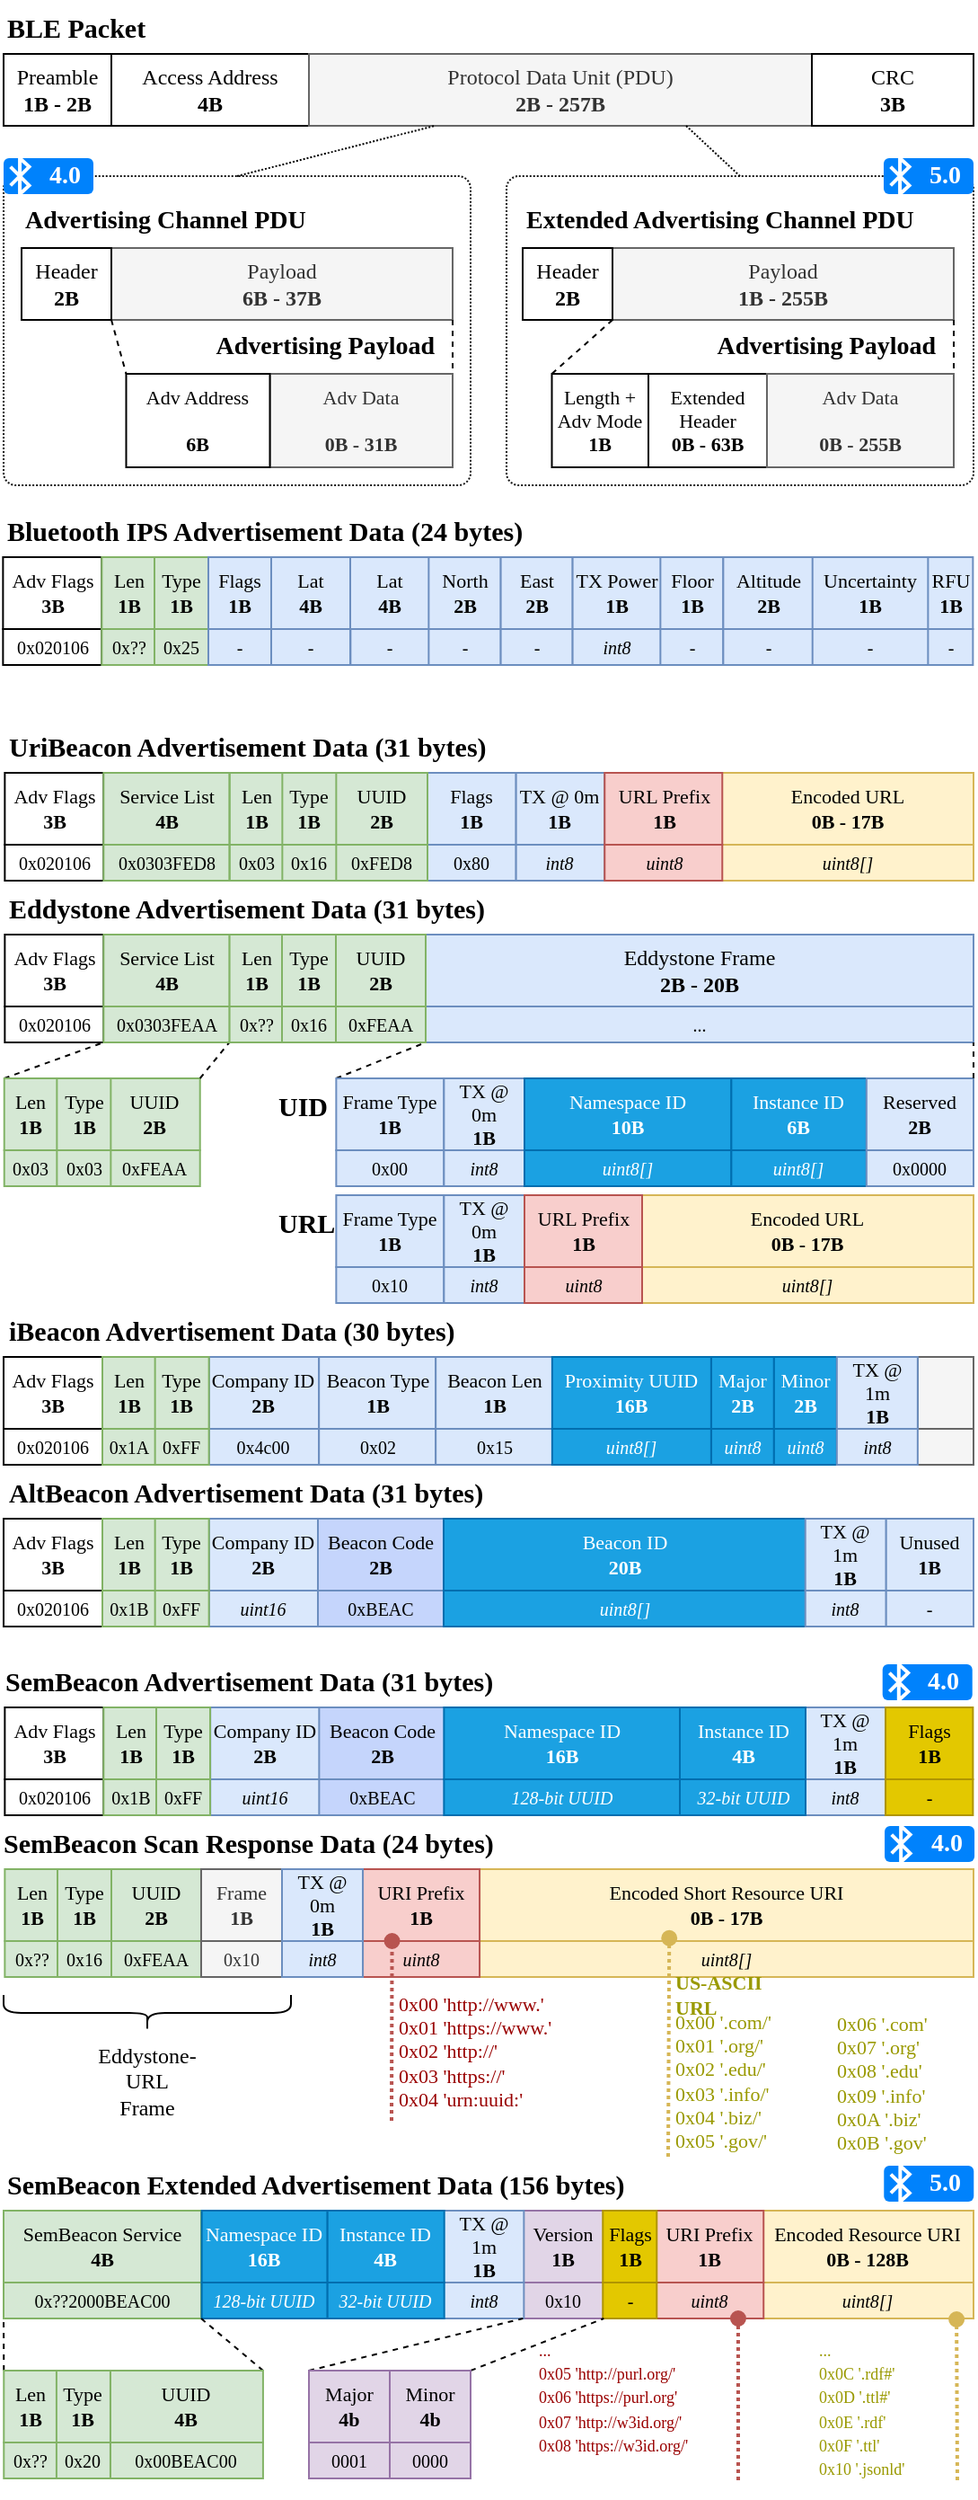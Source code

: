 <mxfile version="18.0.4" type="device" pages="2"><diagram id="wbnc19FnYwm-nHu_K_rQ" name="packet"><mxGraphModel dx="569" dy="343" grid="1" gridSize="10" guides="1" tooltips="1" connect="1" arrows="1" fold="1" page="1" pageScale="1" pageWidth="827" pageHeight="1169" math="0" shadow="0"><root><mxCell id="0"/><mxCell id="1" parent="0"/><mxCell id="1Hd3k4Qcl48vnouMM6j2-119" value="" style="rounded=0;whiteSpace=wrap;html=1;fontFamily=Inconsolata;fontSource=https%3A%2F%2Ffonts.googleapis.com%2Fcss%3Ffamily%3DInconsolata;fontSize=11;fillColor=#f5f5f5;fontColor=#333333;strokeColor=#666666;" parent="1" vertex="1"><mxGeometry x="549" y="795" width="31" height="40" as="geometry"/></mxCell><mxCell id="5StQ73FvikMnrI3pc2OK-301" value="" style="rounded=1;whiteSpace=wrap;html=1;shadow=0;fontFamily=Inconsolata;fontSource=https%3A%2F%2Ffonts.googleapis.com%2Fcss%3Ffamily%3DInconsolata;fontSize=14;fontColor=#FFFFFF;strokeColor=#141414;strokeWidth=1;fillColor=none;gradientColor=none;gradientDirection=south;dashed=1;dashPattern=1 1;arcSize=4;" parent="1" vertex="1"><mxGeometry x="40" y="138" width="260" height="172" as="geometry"/></mxCell><mxCell id="e9IYak2ZQQda8vdtJ4FH-1" value="Preamble&lt;br&gt;&lt;b&gt;1B - 2B&lt;/b&gt;" style="rounded=0;whiteSpace=wrap;html=1;fontFamily=Inconsolata;fontSource=https%3A%2F%2Ffonts.googleapis.com%2Fcss%3Ffamily%3DInconsolata;" parent="1" vertex="1"><mxGeometry x="40" y="70" width="60" height="40" as="geometry"/></mxCell><mxCell id="e9IYak2ZQQda8vdtJ4FH-2" value="Access Address&lt;br&gt;&lt;b&gt;4B&lt;/b&gt;" style="rounded=0;whiteSpace=wrap;html=1;fontFamily=Inconsolata;fontSource=https%3A%2F%2Ffonts.googleapis.com%2Fcss%3Ffamily%3DInconsolata;" parent="1" vertex="1"><mxGeometry x="100" y="70" width="110" height="40" as="geometry"/></mxCell><mxCell id="e9IYak2ZQQda8vdtJ4FH-3" value="Protocol Data Unit (PDU)&lt;br&gt;&lt;b&gt;2B - 257B&lt;/b&gt;" style="rounded=0;whiteSpace=wrap;html=1;fillColor=#f5f5f5;strokeColor=#666666;fontFamily=Inconsolata;fontSource=https%3A%2F%2Ffonts.googleapis.com%2Fcss%3Ffamily%3DInconsolata;fontColor=#333333;" parent="1" vertex="1"><mxGeometry x="210" y="70" width="280" height="40" as="geometry"/></mxCell><mxCell id="e9IYak2ZQQda8vdtJ4FH-4" value="CRC&lt;br&gt;&lt;b&gt;3B&lt;/b&gt;" style="rounded=0;whiteSpace=wrap;html=1;fontFamily=Inconsolata;fontSource=https%3A%2F%2Ffonts.googleapis.com%2Fcss%3Ffamily%3DInconsolata;" parent="1" vertex="1"><mxGeometry x="490" y="70" width="90" height="40" as="geometry"/></mxCell><mxCell id="e9IYak2ZQQda8vdtJ4FH-5" value="BLE Packet" style="text;html=1;strokeColor=none;fillColor=none;align=left;verticalAlign=middle;whiteSpace=wrap;rounded=0;fontFamily=Inconsolata;fontSource=https%3A%2F%2Ffonts.googleapis.com%2Fcss%3Ffamily%3DInconsolata;fontStyle=1;fontSize=15;" parent="1" vertex="1"><mxGeometry x="40" y="40" width="260" height="30" as="geometry"/></mxCell><mxCell id="e9IYak2ZQQda8vdtJ4FH-7" value="Advertising Channel PDU" style="text;html=1;strokeColor=none;fillColor=none;align=left;verticalAlign=middle;whiteSpace=wrap;rounded=0;fontFamily=Inconsolata;fontSource=https%3A%2F%2Ffonts.googleapis.com%2Fcss%3Ffamily%3DInconsolata;fontStyle=1;fontSize=14;" parent="1" vertex="1"><mxGeometry x="50" y="148" width="240" height="30" as="geometry"/></mxCell><mxCell id="e9IYak2ZQQda8vdtJ4FH-8" value="Payload&lt;br&gt;&lt;b&gt;6B - 37B&lt;/b&gt;" style="rounded=0;whiteSpace=wrap;html=1;fillColor=#f5f5f5;strokeColor=#666666;fontFamily=Inconsolata;fontSource=https%3A%2F%2Ffonts.googleapis.com%2Fcss%3Ffamily%3DInconsolata;fontColor=#333333;" parent="1" vertex="1"><mxGeometry x="100" y="178" width="190" height="40" as="geometry"/></mxCell><mxCell id="e9IYak2ZQQda8vdtJ4FH-9" value="Header&lt;br&gt;&lt;b&gt;2B&lt;/b&gt;" style="rounded=0;whiteSpace=wrap;html=1;fontFamily=Inconsolata;fontSource=https%3A%2F%2Ffonts.googleapis.com%2Fcss%3Ffamily%3DInconsolata;" parent="1" vertex="1"><mxGeometry x="50" y="178" width="50" height="40" as="geometry"/></mxCell><mxCell id="e9IYak2ZQQda8vdtJ4FH-10" value="iBeacon Advertisement Data (30 bytes)" style="text;html=1;strokeColor=none;fillColor=none;align=left;verticalAlign=middle;whiteSpace=wrap;rounded=0;fontFamily=Inconsolata;fontSource=https%3A%2F%2Ffonts.googleapis.com%2Fcss%3Ffamily%3DInconsolata;fontStyle=1;fontSize=15;" parent="1" vertex="1"><mxGeometry x="40.68" y="765" width="450" height="30" as="geometry"/></mxCell><mxCell id="e9IYak2ZQQda8vdtJ4FH-24" value="Company ID&lt;br style=&quot;font-size: 11px;&quot;&gt;&lt;b style=&quot;font-size: 11px;&quot;&gt;2B&lt;/b&gt;" style="rounded=0;whiteSpace=wrap;html=1;fontFamily=Inconsolata;fontSource=https%3A%2F%2Ffonts.googleapis.com%2Fcss%3Ffamily%3DInconsolata;fillColor=#dae8fc;strokeColor=#6c8ebf;fontSize=11;" parent="1" vertex="1"><mxGeometry x="154.41" y="795" width="61.18" height="40" as="geometry"/></mxCell><mxCell id="e9IYak2ZQQda8vdtJ4FH-25" value="Beacon Type&lt;br style=&quot;font-size: 11px;&quot;&gt;&lt;b style=&quot;font-size: 11px;&quot;&gt;&lt;font style=&quot;font-size: 11px;&quot;&gt;1B&lt;/font&gt;&lt;/b&gt;" style="rounded=0;whiteSpace=wrap;html=1;fontFamily=Inconsolata;fontSource=https%3A%2F%2Ffonts.googleapis.com%2Fcss%3Ffamily%3DInconsolata;fillColor=#dae8fc;strokeColor=#6c8ebf;fontSize=11;" parent="1" vertex="1"><mxGeometry x="215.59" y="795" width="65" height="40" as="geometry"/></mxCell><mxCell id="e9IYak2ZQQda8vdtJ4FH-26" value="Major&lt;br style=&quot;font-size: 11px;&quot;&gt;&lt;b style=&quot;font-size: 11px;&quot;&gt;2B&lt;/b&gt;" style="rounded=0;whiteSpace=wrap;html=1;fontFamily=Inconsolata;fontSource=https%3A%2F%2Ffonts.googleapis.com%2Fcss%3Ffamily%3DInconsolata;fillColor=#1ba1e2;strokeColor=#006EAF;fontSize=11;fontColor=#ffffff;" parent="1" vertex="1"><mxGeometry x="433.93" y="795" width="35" height="40" as="geometry"/></mxCell><mxCell id="e9IYak2ZQQda8vdtJ4FH-27" value="Minor&lt;br style=&quot;font-size: 11px;&quot;&gt;&lt;b style=&quot;font-size: 11px;&quot;&gt;2B&lt;/b&gt;" style="rounded=0;whiteSpace=wrap;html=1;fontFamily=Inconsolata;fontSource=https%3A%2F%2Ffonts.googleapis.com%2Fcss%3Ffamily%3DInconsolata;fillColor=#1ba1e2;strokeColor=#006EAF;fontSize=11;fontColor=#ffffff;" parent="1" vertex="1"><mxGeometry x="468.93" y="795" width="35" height="40" as="geometry"/></mxCell><mxCell id="e9IYak2ZQQda8vdtJ4FH-39" value="SemBeacon Scan Response Data (24 bytes)" style="text;html=1;strokeColor=none;fillColor=none;align=left;verticalAlign=middle;whiteSpace=wrap;rounded=0;fontFamily=Inconsolata;fontSource=https%3A%2F%2Ffonts.googleapis.com%2Fcss%3Ffamily%3DInconsolata;fontStyle=1;fontSize=15;" parent="1" vertex="1"><mxGeometry x="38" y="1050" width="453.04" height="30" as="geometry"/></mxCell><mxCell id="e9IYak2ZQQda8vdtJ4FH-69" value="Encoded Short Resource URI&lt;br&gt;&lt;b&gt;0B - 17B&lt;/b&gt;" style="rounded=0;whiteSpace=wrap;html=1;fontFamily=Inconsolata;fontSource=https%3A%2F%2Ffonts.googleapis.com%2Fcss%3Ffamily%3DInconsolata;fillColor=#fff2cc;strokeColor=#d6b656;fontSize=11;" parent="1" vertex="1"><mxGeometry x="305.02" y="1080" width="274.98" height="40" as="geometry"/></mxCell><mxCell id="e9IYak2ZQQda8vdtJ4FH-77" value="uint8[]" style="rounded=0;whiteSpace=wrap;html=1;fontFamily=Inconsolata;fontSource=https%3A%2F%2Ffonts.googleapis.com%2Fcss%3Ffamily%3DInconsolata;fontSize=10;fillColor=#fff2cc;strokeColor=#d6b656;fontStyle=2;" parent="1" vertex="1"><mxGeometry x="305.02" y="1120" width="274.98" height="20" as="geometry"/></mxCell><mxCell id="e9IYak2ZQQda8vdtJ4FH-106" value="0x4c00" style="rounded=0;whiteSpace=wrap;html=1;fontFamily=Inconsolata;fontSource=https%3A%2F%2Ffonts.googleapis.com%2Fcss%3Ffamily%3DInconsolata;fontSize=10;fillColor=#dae8fc;strokeColor=#6c8ebf;" parent="1" vertex="1"><mxGeometry x="154.41" y="835" width="61.18" height="20" as="geometry"/></mxCell><mxCell id="e9IYak2ZQQda8vdtJ4FH-107" value="&lt;span style=&quot;font-style: normal;&quot;&gt;0x02&lt;/span&gt;" style="rounded=0;whiteSpace=wrap;html=1;fontFamily=Inconsolata;fontSource=https%3A%2F%2Ffonts.googleapis.com%2Fcss%3Ffamily%3DInconsolata;fontSize=10;fillColor=#dae8fc;strokeColor=#6c8ebf;fontStyle=2" parent="1" vertex="1"><mxGeometry x="215.59" y="835" width="65" height="20" as="geometry"/></mxCell><mxCell id="e9IYak2ZQQda8vdtJ4FH-110" value="uint8" style="rounded=0;whiteSpace=wrap;html=1;fontFamily=Inconsolata;fontSource=https%3A%2F%2Ffonts.googleapis.com%2Fcss%3Ffamily%3DInconsolata;fontSize=10;fillColor=#1ba1e2;strokeColor=#006EAF;fontStyle=2;fontColor=#ffffff;" parent="1" vertex="1"><mxGeometry x="433.93" y="835" width="35" height="20" as="geometry"/></mxCell><mxCell id="e9IYak2ZQQda8vdtJ4FH-117" value="AltBeacon Advertisement Data (31 bytes)" style="text;html=1;strokeColor=none;fillColor=none;align=left;verticalAlign=middle;whiteSpace=wrap;rounded=0;fontFamily=Inconsolata;fontSource=https%3A%2F%2Ffonts.googleapis.com%2Fcss%3Ffamily%3DInconsolata;fontStyle=1;fontSize=15;" parent="1" vertex="1"><mxGeometry x="40.68" y="855" width="450" height="30" as="geometry"/></mxCell><mxCell id="e9IYak2ZQQda8vdtJ4FH-122" value="Company ID&lt;br style=&quot;font-size: 11px;&quot;&gt;&lt;b style=&quot;font-size: 11px;&quot;&gt;2B&lt;/b&gt;" style="rounded=0;whiteSpace=wrap;html=1;fontFamily=Inconsolata;fontSource=https%3A%2F%2Ffonts.googleapis.com%2Fcss%3Ffamily%3DInconsolata;fillColor=#dae8fc;strokeColor=#6c8ebf;fontSize=11;" parent="1" vertex="1"><mxGeometry x="154.41" y="885" width="61.18" height="40" as="geometry"/></mxCell><mxCell id="e9IYak2ZQQda8vdtJ4FH-123" value="Beacon Code&lt;br&gt;&lt;b&gt;2B&lt;/b&gt;" style="rounded=0;whiteSpace=wrap;html=1;fontFamily=Inconsolata;fontSource=https%3A%2F%2Ffonts.googleapis.com%2Fcss%3Ffamily%3DInconsolata;fillColor=#C5D5FC;strokeColor=#6c8ebf;fontSize=11;" parent="1" vertex="1"><mxGeometry x="215" y="885" width="70" height="40" as="geometry"/></mxCell><mxCell id="e9IYak2ZQQda8vdtJ4FH-129" value="uint16" style="rounded=0;whiteSpace=wrap;html=1;fontFamily=Inconsolata;fontSource=https%3A%2F%2Ffonts.googleapis.com%2Fcss%3Ffamily%3DInconsolata;fontSize=10;fillColor=#dae8fc;strokeColor=#6c8ebf;fontStyle=2" parent="1" vertex="1"><mxGeometry x="154.41" y="925" width="61.18" height="20" as="geometry"/></mxCell><mxCell id="e9IYak2ZQQda8vdtJ4FH-130" value="0xBEAC" style="rounded=0;whiteSpace=wrap;html=1;fontFamily=Inconsolata;fontSource=https%3A%2F%2Ffonts.googleapis.com%2Fcss%3Ffamily%3DInconsolata;fontSize=10;fillColor=#C5D5FC;strokeColor=#6c8ebf;" parent="1" vertex="1"><mxGeometry x="215" y="925" width="70" height="20" as="geometry"/></mxCell><mxCell id="e9IYak2ZQQda8vdtJ4FH-180" value="SemBeacon Extended Advertisement Data (156 bytes)" style="text;html=1;strokeColor=none;fillColor=none;align=left;verticalAlign=middle;whiteSpace=wrap;rounded=0;fontFamily=Inconsolata;fontSource=https%3A%2F%2Ffonts.googleapis.com%2Fcss%3Ffamily%3DInconsolata;fontStyle=1;fontSize=15;" parent="1" vertex="1"><mxGeometry x="40.14" y="1240" width="450" height="30" as="geometry"/></mxCell><mxCell id="5StQ73FvikMnrI3pc2OK-6" value="&lt;span style=&quot;&quot;&gt;uint8&lt;/span&gt;" style="rounded=0;whiteSpace=wrap;html=1;fontFamily=Inconsolata;fontSource=https%3A%2F%2Ffonts.googleapis.com%2Fcss%3Ffamily%3DInconsolata;fontSize=10;fillColor=#1ba1e2;strokeColor=#006EAF;fontStyle=2;fontColor=#ffffff;" parent="1" vertex="1"><mxGeometry x="468.93" y="835" width="35" height="20" as="geometry"/></mxCell><mxCell id="5StQ73FvikMnrI3pc2OK-7" value="Eddystone Advertisement Data (31 bytes)" style="text;html=1;strokeColor=none;fillColor=none;align=left;verticalAlign=middle;whiteSpace=wrap;rounded=0;fontFamily=Inconsolata;fontSource=https%3A%2F%2Ffonts.googleapis.com%2Fcss%3Ffamily%3DInconsolata;fontStyle=1;fontSize=15;" parent="1" vertex="1"><mxGeometry x="40.68" y="530" width="450" height="30" as="geometry"/></mxCell><mxCell id="5StQ73FvikMnrI3pc2OK-64" value="Eddystone Frame&lt;br&gt;&lt;b&gt;2B - 20B&lt;/b&gt;" style="rounded=0;whiteSpace=wrap;html=1;fillColor=#dae8fc;strokeColor=#6c8ebf;fontFamily=Inconsolata;fontSource=https%3A%2F%2Ffonts.googleapis.com%2Fcss%3Ffamily%3DInconsolata;" parent="1" vertex="1"><mxGeometry x="275" y="560" width="305" height="40" as="geometry"/></mxCell><mxCell id="5StQ73FvikMnrI3pc2OK-65" value="..." style="rounded=0;whiteSpace=wrap;html=1;fontFamily=Inconsolata;fontSource=https%3A%2F%2Ffonts.googleapis.com%2Fcss%3Ffamily%3DInconsolata;fontSize=10;fillColor=#dae8fc;strokeColor=#6c8ebf;" parent="1" vertex="1"><mxGeometry x="275" y="600" width="305" height="20" as="geometry"/></mxCell><mxCell id="5StQ73FvikMnrI3pc2OK-66" value="" style="endArrow=none;dashed=1;html=1;rounded=0;fontFamily=Inconsolata;fontSource=https%3A%2F%2Ffonts.googleapis.com%2Fcss%3Ffamily%3DInconsolata;fontSize=14;fontColor=#0F0A0A;startSize=8;endSize=8;strokeWidth=1;entryX=0;entryY=1;entryDx=0;entryDy=0;exitX=0;exitY=0;exitDx=0;exitDy=0;" parent="1" source="5StQ73FvikMnrI3pc2OK-67" target="5StQ73FvikMnrI3pc2OK-65" edge="1"><mxGeometry width="50" height="50" relative="1" as="geometry"><mxPoint x="250.68" y="640" as="sourcePoint"/><mxPoint x="300.68" y="650" as="targetPoint"/></mxGeometry></mxCell><mxCell id="5StQ73FvikMnrI3pc2OK-67" value="Frame Type&lt;br&gt;&lt;b&gt;1B&lt;/b&gt;" style="rounded=0;whiteSpace=wrap;html=1;fontFamily=Inconsolata;fontSource=https%3A%2F%2Ffonts.googleapis.com%2Fcss%3Ffamily%3DInconsolata;fontSize=11;fillColor=#dae8fc;strokeColor=#6c8ebf;" parent="1" vertex="1"><mxGeometry x="225.18" y="640" width="60" height="40" as="geometry"/></mxCell><mxCell id="5StQ73FvikMnrI3pc2OK-68" value="0x00" style="rounded=0;whiteSpace=wrap;html=1;fontFamily=Inconsolata;fontSource=https%3A%2F%2Ffonts.googleapis.com%2Fcss%3Ffamily%3DInconsolata;fontSize=10;fillColor=#dae8fc;strokeColor=#6c8ebf;" parent="1" vertex="1"><mxGeometry x="225.18" y="680" width="60" height="20" as="geometry"/></mxCell><mxCell id="5StQ73FvikMnrI3pc2OK-69" value="UID" style="text;html=1;strokeColor=none;fillColor=none;align=left;verticalAlign=middle;whiteSpace=wrap;rounded=0;fontFamily=Inconsolata;fontSource=https%3A%2F%2Ffonts.googleapis.com%2Fcss%3Ffamily%3DInconsolata;fontStyle=1;fontSize=15;" parent="1" vertex="1"><mxGeometry x="190.68" y="640" width="30" height="30" as="geometry"/></mxCell><mxCell id="5StQ73FvikMnrI3pc2OK-70" value="TX @ 0m&lt;br&gt;&lt;b&gt;1B&lt;/b&gt;" style="rounded=0;whiteSpace=wrap;html=1;fontFamily=Inconsolata;fontSource=https%3A%2F%2Ffonts.googleapis.com%2Fcss%3Ffamily%3DInconsolata;fontSize=11;fillColor=#dae8fc;strokeColor=#6c8ebf;" parent="1" vertex="1"><mxGeometry x="285.18" y="640" width="45" height="40" as="geometry"/></mxCell><mxCell id="5StQ73FvikMnrI3pc2OK-71" value="int8" style="rounded=0;whiteSpace=wrap;html=1;fontFamily=Inconsolata;fontSource=https%3A%2F%2Ffonts.googleapis.com%2Fcss%3Ffamily%3DInconsolata;fontSize=10;fillColor=#dae8fc;strokeColor=#6c8ebf;fontStyle=2" parent="1" vertex="1"><mxGeometry x="285.18" y="680" width="45" height="20" as="geometry"/></mxCell><mxCell id="5StQ73FvikMnrI3pc2OK-72" value="Namespace ID&lt;br&gt;&lt;b&gt;10B&lt;/b&gt;" style="rounded=0;whiteSpace=wrap;html=1;fontFamily=Inconsolata;fontSource=https%3A%2F%2Ffonts.googleapis.com%2Fcss%3Ffamily%3DInconsolata;fontSize=11;fillColor=#1ba1e2;strokeColor=#006EAF;fontColor=#ffffff;" parent="1" vertex="1"><mxGeometry x="330" y="640" width="115.18" height="40" as="geometry"/></mxCell><mxCell id="5StQ73FvikMnrI3pc2OK-73" value="uint8[]" style="rounded=0;whiteSpace=wrap;html=1;fontFamily=Inconsolata;fontSource=https%3A%2F%2Ffonts.googleapis.com%2Fcss%3Ffamily%3DInconsolata;fontSize=10;fillColor=#1ba1e2;strokeColor=#006EAF;fontColor=#ffffff;fontStyle=2" parent="1" vertex="1"><mxGeometry x="330" y="680" width="115.18" height="20" as="geometry"/></mxCell><mxCell id="5StQ73FvikMnrI3pc2OK-74" value="Instance ID&lt;br&gt;&lt;b&gt;6B&lt;/b&gt;" style="rounded=0;whiteSpace=wrap;html=1;fontFamily=Inconsolata;fontSource=https%3A%2F%2Ffonts.googleapis.com%2Fcss%3Ffamily%3DInconsolata;fontSize=11;fillColor=#1ba1e2;strokeColor=#006EAF;fontColor=#ffffff;" parent="1" vertex="1"><mxGeometry x="445.18" y="640" width="75.25" height="40" as="geometry"/></mxCell><mxCell id="5StQ73FvikMnrI3pc2OK-75" value="&lt;span style=&quot;&quot;&gt;uint8[]&lt;/span&gt;" style="rounded=0;whiteSpace=wrap;html=1;fontFamily=Inconsolata;fontSource=https%3A%2F%2Ffonts.googleapis.com%2Fcss%3Ffamily%3DInconsolata;fontSize=10;fillColor=#1ba1e2;strokeColor=#006EAF;fontColor=#ffffff;fontStyle=2" parent="1" vertex="1"><mxGeometry x="445.18" y="680" width="75.25" height="20" as="geometry"/></mxCell><mxCell id="5StQ73FvikMnrI3pc2OK-79" value="Reserved&lt;br&gt;&lt;b&gt;2B&lt;/b&gt;" style="rounded=0;whiteSpace=wrap;html=1;fontFamily=Inconsolata;fontSource=https%3A%2F%2Ffonts.googleapis.com%2Fcss%3Ffamily%3DInconsolata;fontSize=11;fillColor=#dae8fc;strokeColor=#6c8ebf;" parent="1" vertex="1"><mxGeometry x="520.43" y="640" width="59.57" height="40" as="geometry"/></mxCell><mxCell id="5StQ73FvikMnrI3pc2OK-80" value="0x0000" style="rounded=0;whiteSpace=wrap;html=1;fontFamily=Inconsolata;fontSource=https%3A%2F%2Ffonts.googleapis.com%2Fcss%3Ffamily%3DInconsolata;fontSize=10;fillColor=#dae8fc;strokeColor=#6c8ebf;" parent="1" vertex="1"><mxGeometry x="520.43" y="680" width="59.57" height="20" as="geometry"/></mxCell><mxCell id="5StQ73FvikMnrI3pc2OK-81" value="Frame Type&lt;br&gt;&lt;b&gt;1B&lt;/b&gt;" style="rounded=0;whiteSpace=wrap;html=1;fontFamily=Inconsolata;fontSource=https%3A%2F%2Ffonts.googleapis.com%2Fcss%3Ffamily%3DInconsolata;fontSize=11;fillColor=#dae8fc;strokeColor=#6c8ebf;" parent="1" vertex="1"><mxGeometry x="225.18" y="705" width="60" height="40" as="geometry"/></mxCell><mxCell id="5StQ73FvikMnrI3pc2OK-82" value="0x10" style="rounded=0;whiteSpace=wrap;html=1;fontFamily=Inconsolata;fontSource=https%3A%2F%2Ffonts.googleapis.com%2Fcss%3Ffamily%3DInconsolata;fontSize=10;fillColor=#dae8fc;strokeColor=#6c8ebf;" parent="1" vertex="1"><mxGeometry x="225.18" y="745" width="60" height="20" as="geometry"/></mxCell><mxCell id="5StQ73FvikMnrI3pc2OK-83" value="URL" style="text;html=1;strokeColor=none;fillColor=none;align=left;verticalAlign=middle;whiteSpace=wrap;rounded=0;fontFamily=Inconsolata;fontSource=https%3A%2F%2Ffonts.googleapis.com%2Fcss%3Ffamily%3DInconsolata;fontStyle=1;fontSize=15;" parent="1" vertex="1"><mxGeometry x="190.68" y="705" width="30" height="30" as="geometry"/></mxCell><mxCell id="5StQ73FvikMnrI3pc2OK-88" value="Encoded URL&lt;br&gt;&lt;b&gt;0B - 17B&lt;/b&gt;" style="rounded=0;whiteSpace=wrap;html=1;fontFamily=Inconsolata;fontSource=https%3A%2F%2Ffonts.googleapis.com%2Fcss%3Ffamily%3DInconsolata;fontSize=11;fillColor=#fff2cc;strokeColor=#d6b656;" parent="1" vertex="1"><mxGeometry x="395" y="705" width="185" height="40" as="geometry"/></mxCell><mxCell id="5StQ73FvikMnrI3pc2OK-89" value="uint8[]" style="rounded=0;whiteSpace=wrap;html=1;fontFamily=Inconsolata;fontSource=https%3A%2F%2Ffonts.googleapis.com%2Fcss%3Ffamily%3DInconsolata;fontSize=10;fillColor=#fff2cc;strokeColor=#d6b656;fontStyle=2" parent="1" vertex="1"><mxGeometry x="395" y="745" width="185" height="20" as="geometry"/></mxCell><mxCell id="5StQ73FvikMnrI3pc2OK-94" value="URI&amp;nbsp;Prefix&lt;br style=&quot;font-size: 11px;&quot;&gt;&lt;b style=&quot;font-size: 11px;&quot;&gt;1B&lt;/b&gt;" style="rounded=0;whiteSpace=wrap;html=1;fontFamily=Inconsolata;fontSource=https%3A%2F%2Ffonts.googleapis.com%2Fcss%3Ffamily%3DInconsolata;fillColor=#f8cecc;strokeColor=#b85450;fontSize=11;" parent="1" vertex="1"><mxGeometry x="240.02" y="1080" width="65" height="40" as="geometry"/></mxCell><mxCell id="5StQ73FvikMnrI3pc2OK-95" value="uint8" style="rounded=0;whiteSpace=wrap;html=1;fontFamily=Inconsolata;fontSource=https%3A%2F%2Ffonts.googleapis.com%2Fcss%3Ffamily%3DInconsolata;fontSize=10;fillColor=#f8cecc;strokeColor=#b85450;fontStyle=2" parent="1" vertex="1"><mxGeometry x="240.02" y="1120" width="65" height="20" as="geometry"/></mxCell><mxCell id="5StQ73FvikMnrI3pc2OK-97" value="" style="endArrow=none;dashed=1;html=1;rounded=0;fontFamily=Inconsolata;fontSource=https%3A%2F%2Ffonts.googleapis.com%2Fcss%3Ffamily%3DInconsolata;fontSize=14;fontColor=#0F0A0A;startSize=8;endSize=8;strokeWidth=1;entryX=1;entryY=1;entryDx=0;entryDy=0;exitX=1;exitY=0;exitDx=0;exitDy=0;" parent="1" source="5StQ73FvikMnrI3pc2OK-79" target="5StQ73FvikMnrI3pc2OK-65" edge="1"><mxGeometry width="50" height="50" relative="1" as="geometry"><mxPoint x="640.68" y="690" as="sourcePoint"/><mxPoint x="840.68" y="670" as="targetPoint"/></mxGeometry></mxCell><mxCell id="5StQ73FvikMnrI3pc2OK-110" value="UUID&lt;br&gt;&lt;b&gt;2B&lt;/b&gt;" style="rounded=0;whiteSpace=wrap;html=1;fontFamily=Inconsolata;fontSource=https%3A%2F%2Ffonts.googleapis.com%2Fcss%3Ffamily%3DInconsolata;fontSize=11;fillColor=#d5e8d4;strokeColor=#82b366;" parent="1" vertex="1"><mxGeometry x="99.36" y="640" width="50" height="40" as="geometry"/></mxCell><mxCell id="5StQ73FvikMnrI3pc2OK-111" value="0xFEAA" style="rounded=0;whiteSpace=wrap;html=1;fontFamily=Inconsolata;fontSource=https%3A%2F%2Ffonts.googleapis.com%2Fcss%3Ffamily%3DInconsolata;fontSize=10;fillColor=#d5e8d4;strokeColor=#82b366;" parent="1" vertex="1"><mxGeometry x="99.36" y="680" width="50" height="20" as="geometry"/></mxCell><mxCell id="5StQ73FvikMnrI3pc2OK-114" value="" style="endArrow=none;dashed=1;html=1;rounded=0;fontFamily=Inconsolata;fontSource=https%3A%2F%2Ffonts.googleapis.com%2Fcss%3Ffamily%3DInconsolata;fontSize=14;fontColor=#0F0A0A;startSize=8;endSize=8;strokeWidth=1;entryX=0;entryY=1;entryDx=0;entryDy=0;exitX=0;exitY=0;exitDx=0;exitDy=0;" parent="1" target="5StQ73FvikMnrI3pc2OK-105" edge="1"><mxGeometry width="50" height="50" relative="1" as="geometry"><mxPoint x="40.36" y="640" as="sourcePoint"/><mxPoint x="100.68" y="625" as="targetPoint"/></mxGeometry></mxCell><mxCell id="5StQ73FvikMnrI3pc2OK-115" value="" style="endArrow=none;dashed=1;html=1;rounded=0;fontFamily=Inconsolata;fontSource=https%3A%2F%2Ffonts.googleapis.com%2Fcss%3Ffamily%3DInconsolata;fontSize=14;fontColor=#0F0A0A;startSize=8;endSize=8;strokeWidth=1;entryX=1;entryY=1;entryDx=0;entryDy=0;exitX=1;exitY=0;exitDx=0;exitDy=0;" parent="1" source="5StQ73FvikMnrI3pc2OK-110" target="5StQ73FvikMnrI3pc2OK-105" edge="1"><mxGeometry width="50" height="50" relative="1" as="geometry"><mxPoint x="0.68" y="755" as="sourcePoint"/><mxPoint x="200.68" y="735" as="targetPoint"/></mxGeometry></mxCell><mxCell id="5StQ73FvikMnrI3pc2OK-118" value="UUID&lt;br&gt;&lt;b&gt;2B&lt;/b&gt;" style="rounded=0;whiteSpace=wrap;html=1;fontFamily=Inconsolata;fontSource=https%3A%2F%2Ffonts.googleapis.com%2Fcss%3Ffamily%3DInconsolata;fontSize=11;fillColor=#d5e8d4;strokeColor=#82b366;" parent="1" vertex="1"><mxGeometry x="100.0" y="1080" width="50" height="40" as="geometry"/></mxCell><mxCell id="5StQ73FvikMnrI3pc2OK-119" value="0xFEAA" style="rounded=0;whiteSpace=wrap;html=1;fontFamily=Inconsolata;fontSource=https%3A%2F%2Ffonts.googleapis.com%2Fcss%3Ffamily%3DInconsolata;fontSize=10;fillColor=#d5e8d4;strokeColor=#82b366;" parent="1" vertex="1"><mxGeometry x="100.0" y="1120" width="50" height="20" as="geometry"/></mxCell><mxCell id="5StQ73FvikMnrI3pc2OK-139" value="Encoded Resource URI&lt;br&gt;&lt;b&gt;0B - 128B&lt;/b&gt;" style="rounded=0;whiteSpace=wrap;html=1;fontFamily=Inconsolata;fontSource=https%3A%2F%2Ffonts.googleapis.com%2Fcss%3Ffamily%3DInconsolata;fillColor=#fff2cc;strokeColor=#d6b656;fontSize=11;" parent="1" vertex="1"><mxGeometry x="462.48" y="1270" width="117.52" height="40" as="geometry"/></mxCell><mxCell id="5StQ73FvikMnrI3pc2OK-140" value="uint8[]" style="rounded=0;whiteSpace=wrap;html=1;fontFamily=Inconsolata;fontSource=https%3A%2F%2Ffonts.googleapis.com%2Fcss%3Ffamily%3DInconsolata;fontSize=10;fillColor=#fff2cc;strokeColor=#d6b656;fontStyle=2;" parent="1" vertex="1"><mxGeometry x="462" y="1310" width="118" height="20" as="geometry"/></mxCell><mxCell id="5StQ73FvikMnrI3pc2OK-164" value="&lt;b&gt;&lt;font style=&quot;font-size: 14px;&quot;&gt;5.0&lt;/font&gt;&lt;/b&gt;" style="rounded=1;whiteSpace=wrap;html=1;fontFamily=Inconsolata;fontSource=https%3A%2F%2Ffonts.googleapis.com%2Fcss%3Ffamily%3DInconsolata;fontSize=12;fontColor=#FFFFFF;strokeWidth=2;fillColor=#0082FC;gradientColor=none;gradientDirection=south;strokeColor=none;align=right;spacingRight=5;" parent="1" vertex="1"><mxGeometry x="530.14" y="1245" width="50" height="20" as="geometry"/></mxCell><mxCell id="5StQ73FvikMnrI3pc2OK-165" value="" style="html=1;verticalLabelPosition=bottom;align=center;labelBackgroundColor=#ffffff;verticalAlign=top;strokeWidth=2;strokeColor=#FFFFFF;shadow=0;dashed=0;shape=mxgraph.ios7.icons.bluetooth;pointerEvents=1;fontFamily=Inconsolata;fontSource=https%3A%2F%2Ffonts.googleapis.com%2Fcss%3Ffamily%3DInconsolata;fontSize=14;fontColor=#FFFFFF;fillColor=none;gradientColor=none;gradientDirection=south;perimeterSpacing=2;" parent="1" vertex="1"><mxGeometry x="533.97" y="1245" width="10.42" height="20" as="geometry"/></mxCell><mxCell id="5StQ73FvikMnrI3pc2OK-192" value="" style="group" parent="1" vertex="1" connectable="0"><mxGeometry x="40" y="128" width="50" height="20" as="geometry"/></mxCell><mxCell id="5StQ73FvikMnrI3pc2OK-193" value="&lt;b&gt;&lt;font style=&quot;font-size: 14px;&quot;&gt;4.0&lt;/font&gt;&lt;/b&gt;" style="rounded=1;whiteSpace=wrap;html=1;fontFamily=Inconsolata;fontSource=https%3A%2F%2Ffonts.googleapis.com%2Fcss%3Ffamily%3DInconsolata;fontSize=12;fontColor=#FFFFFF;strokeWidth=2;fillColor=#0082FC;gradientColor=none;gradientDirection=south;strokeColor=none;align=right;spacingRight=5;" parent="5StQ73FvikMnrI3pc2OK-192" vertex="1"><mxGeometry width="50" height="20" as="geometry"/></mxCell><mxCell id="5StQ73FvikMnrI3pc2OK-194" value="" style="html=1;verticalLabelPosition=bottom;align=center;labelBackgroundColor=#ffffff;verticalAlign=top;strokeWidth=2;strokeColor=#FFFFFF;shadow=0;dashed=0;shape=mxgraph.ios7.icons.bluetooth;pointerEvents=1;fontFamily=Inconsolata;fontSource=https%3A%2F%2Ffonts.googleapis.com%2Fcss%3Ffamily%3DInconsolata;fontSize=14;fontColor=#FFFFFF;fillColor=#FFFFFF;gradientColor=none;gradientDirection=south;" parent="5StQ73FvikMnrI3pc2OK-192" vertex="1"><mxGeometry x="3.83" width="10.42" height="20" as="geometry"/></mxCell><mxCell id="5StQ73FvikMnrI3pc2OK-237" value="Adv Data&lt;b style=&quot;font-size: 11px;&quot;&gt;&lt;br style=&quot;font-size: 11px;&quot;&gt;&lt;br style=&quot;font-size: 11px;&quot;&gt;0B - 31B&lt;/b&gt;" style="rounded=0;whiteSpace=wrap;html=1;fillColor=#f5f5f5;strokeColor=#666666;fontFamily=Inconsolata;fontSource=https%3A%2F%2Ffonts.googleapis.com%2Fcss%3Ffamily%3DInconsolata;verticalAlign=top;fontSize=11;fontColor=#333333;" parent="1" vertex="1"><mxGeometry x="188.25" y="248" width="101.75" height="52" as="geometry"/></mxCell><mxCell id="5StQ73FvikMnrI3pc2OK-239" value="Adv Address&lt;br style=&quot;font-size: 11px;&quot;&gt;&lt;b style=&quot;font-size: 11px;&quot;&gt;&lt;br style=&quot;font-size: 11px;&quot;&gt;6B&lt;/b&gt;" style="rounded=0;whiteSpace=wrap;html=1;fontFamily=Inconsolata;fontSource=https%3A%2F%2Ffonts.googleapis.com%2Fcss%3Ffamily%3DInconsolata;verticalAlign=top;fontSize=11;" parent="1" vertex="1"><mxGeometry x="108.25" y="248" width="80" height="52" as="geometry"/></mxCell><mxCell id="5StQ73FvikMnrI3pc2OK-243" value="" style="endArrow=none;dashed=1;html=1;rounded=0;fontFamily=Inconsolata;fontSource=https%3A%2F%2Ffonts.googleapis.com%2Fcss%3Ffamily%3DInconsolata;fontSize=14;fontColor=#0F0A0A;startSize=8;endSize=8;strokeWidth=1;entryX=0;entryY=0;entryDx=0;entryDy=0;exitX=1;exitY=1;exitDx=0;exitDy=0;" parent="1" source="e9IYak2ZQQda8vdtJ4FH-9" target="5StQ73FvikMnrI3pc2OK-239" edge="1"><mxGeometry width="50" height="50" relative="1" as="geometry"><mxPoint x="87.5" y="218" as="sourcePoint"/><mxPoint x="116.5" y="243" as="targetPoint"/></mxGeometry></mxCell><mxCell id="5StQ73FvikMnrI3pc2OK-244" value="" style="endArrow=none;dashed=1;html=1;rounded=0;fontFamily=Inconsolata;fontSource=https%3A%2F%2Ffonts.googleapis.com%2Fcss%3Ffamily%3DInconsolata;fontSize=14;fontColor=#0F0A0A;startSize=8;endSize=8;strokeWidth=1;entryX=1;entryY=0;entryDx=0;entryDy=0;exitX=1;exitY=1;exitDx=0;exitDy=0;" parent="1" source="e9IYak2ZQQda8vdtJ4FH-8" target="5StQ73FvikMnrI3pc2OK-237" edge="1"><mxGeometry width="50" height="50" relative="1" as="geometry"><mxPoint x="357.5" y="218" as="sourcePoint"/><mxPoint x="623.25" y="268" as="targetPoint"/></mxGeometry></mxCell><mxCell id="5StQ73FvikMnrI3pc2OK-318" value="" style="rounded=1;whiteSpace=wrap;html=1;shadow=0;fontFamily=Inconsolata;fontSource=https%3A%2F%2Ffonts.googleapis.com%2Fcss%3Ffamily%3DInconsolata;fontSize=14;fontColor=#FFFFFF;strokeColor=#141414;strokeWidth=1;fillColor=none;gradientColor=none;gradientDirection=south;dashed=1;dashPattern=1 1;arcSize=4;" parent="1" vertex="1"><mxGeometry x="320" y="138" width="260" height="172" as="geometry"/></mxCell><mxCell id="5StQ73FvikMnrI3pc2OK-319" value="" style="group" parent="1" vertex="1" connectable="0"><mxGeometry x="530" y="128" width="50" height="20" as="geometry"/></mxCell><mxCell id="5StQ73FvikMnrI3pc2OK-320" value="&lt;b&gt;&lt;font style=&quot;font-size: 14px;&quot;&gt;5.0&lt;/font&gt;&lt;/b&gt;" style="rounded=1;whiteSpace=wrap;html=1;fontFamily=Inconsolata;fontSource=https%3A%2F%2Ffonts.googleapis.com%2Fcss%3Ffamily%3DInconsolata;fontSize=12;fontColor=#FFFFFF;strokeWidth=2;fillColor=#0082FC;gradientColor=none;gradientDirection=south;strokeColor=none;align=right;spacingRight=5;" parent="5StQ73FvikMnrI3pc2OK-319" vertex="1"><mxGeometry width="50" height="20" as="geometry"/></mxCell><mxCell id="5StQ73FvikMnrI3pc2OK-321" value="" style="html=1;verticalLabelPosition=bottom;align=center;labelBackgroundColor=#ffffff;verticalAlign=top;strokeWidth=2;strokeColor=#FFFFFF;shadow=0;dashed=0;shape=mxgraph.ios7.icons.bluetooth;pointerEvents=1;fontFamily=Inconsolata;fontSource=https%3A%2F%2Ffonts.googleapis.com%2Fcss%3Ffamily%3DInconsolata;fontSize=14;fontColor=#FFFFFF;fillColor=#FFFFFF;gradientColor=none;gradientDirection=south;" parent="5StQ73FvikMnrI3pc2OK-319" vertex="1"><mxGeometry x="3.83" width="10.42" height="20" as="geometry"/></mxCell><mxCell id="5StQ73FvikMnrI3pc2OK-323" value="" style="endArrow=none;dashed=1;html=1;rounded=0;dashPattern=1 1;fontFamily=Inconsolata;fontSource=https%3A%2F%2Ffonts.googleapis.com%2Fcss%3Ffamily%3DInconsolata;fontSize=14;fontColor=#FFFFFF;startSize=8;endSize=8;strokeWidth=1;jumpSize=6;exitX=0.5;exitY=0;exitDx=0;exitDy=0;entryX=0.25;entryY=1;entryDx=0;entryDy=0;" parent="1" source="5StQ73FvikMnrI3pc2OK-301" target="e9IYak2ZQQda8vdtJ4FH-3" edge="1"><mxGeometry width="50" height="50" relative="1" as="geometry"><mxPoint x="179" y="160" as="sourcePoint"/><mxPoint x="229" y="110" as="targetPoint"/></mxGeometry></mxCell><mxCell id="5StQ73FvikMnrI3pc2OK-324" value="" style="endArrow=none;dashed=1;html=1;rounded=0;dashPattern=1 1;fontFamily=Inconsolata;fontSource=https%3A%2F%2Ffonts.googleapis.com%2Fcss%3Ffamily%3DInconsolata;fontSize=14;fontColor=#FFFFFF;startSize=8;endSize=8;strokeWidth=1;jumpSize=6;exitX=0.5;exitY=0;exitDx=0;exitDy=0;entryX=0.75;entryY=1;entryDx=0;entryDy=0;" parent="1" source="5StQ73FvikMnrI3pc2OK-318" target="e9IYak2ZQQda8vdtJ4FH-3" edge="1"><mxGeometry width="50" height="50" relative="1" as="geometry"><mxPoint x="297.75" y="150" as="sourcePoint"/><mxPoint x="407.75" y="110" as="targetPoint"/></mxGeometry></mxCell><mxCell id="5StQ73FvikMnrI3pc2OK-326" value="Extended Advertising Channel PDU" style="text;html=1;strokeColor=none;fillColor=none;align=left;verticalAlign=middle;whiteSpace=wrap;rounded=0;fontFamily=Inconsolata;fontSource=https%3A%2F%2Ffonts.googleapis.com%2Fcss%3Ffamily%3DInconsolata;fontStyle=1;fontSize=14;" parent="1" vertex="1"><mxGeometry x="329" y="148" width="241" height="30" as="geometry"/></mxCell><mxCell id="5StQ73FvikMnrI3pc2OK-327" value="Payload&lt;br&gt;&lt;b&gt;1B - 255B&lt;/b&gt;" style="rounded=0;whiteSpace=wrap;html=1;fillColor=#f5f5f5;strokeColor=#666666;fontFamily=Inconsolata;fontSource=https%3A%2F%2Ffonts.googleapis.com%2Fcss%3Ffamily%3DInconsolata;fontColor=#333333;" parent="1" vertex="1"><mxGeometry x="379" y="178" width="190" height="40" as="geometry"/></mxCell><mxCell id="5StQ73FvikMnrI3pc2OK-328" value="Header&lt;br&gt;&lt;b&gt;2B&lt;/b&gt;" style="rounded=0;whiteSpace=wrap;html=1;fontFamily=Inconsolata;fontSource=https%3A%2F%2Ffonts.googleapis.com%2Fcss%3Ffamily%3DInconsolata;" parent="1" vertex="1"><mxGeometry x="329" y="178" width="50" height="40" as="geometry"/></mxCell><mxCell id="5StQ73FvikMnrI3pc2OK-329" value="Extended Header&lt;b style=&quot;font-size: 11px;&quot;&gt;&lt;br style=&quot;font-size: 11px;&quot;&gt;0B - 63B&lt;/b&gt;" style="rounded=0;whiteSpace=wrap;html=1;fontFamily=Inconsolata;fontSource=https%3A%2F%2Ffonts.googleapis.com%2Fcss%3Ffamily%3DInconsolata;verticalAlign=top;fontSize=11;" parent="1" vertex="1"><mxGeometry x="399" y="248" width="66" height="52" as="geometry"/></mxCell><mxCell id="5StQ73FvikMnrI3pc2OK-330" value="Adv Data&lt;br style=&quot;font-size: 11px;&quot;&gt;&lt;b style=&quot;font-size: 11px;&quot;&gt;&lt;br style=&quot;font-size: 11px;&quot;&gt;0B - 255B&lt;/b&gt;" style="rounded=0;whiteSpace=wrap;html=1;fillColor=#f5f5f5;strokeColor=#666666;fontFamily=Inconsolata;fontSource=https%3A%2F%2Ffonts.googleapis.com%2Fcss%3Ffamily%3DInconsolata;verticalAlign=top;fontSize=11;fontColor=#333333;" parent="1" vertex="1"><mxGeometry x="465" y="248" width="104" height="52" as="geometry"/></mxCell><mxCell id="5StQ73FvikMnrI3pc2OK-332" value="Length + Adv Mode&lt;br style=&quot;font-size: 11px;&quot;&gt;&lt;b style=&quot;font-size: 11px;&quot;&gt;1B&lt;/b&gt;" style="rounded=0;whiteSpace=wrap;html=1;fontFamily=Inconsolata;fontSource=https%3A%2F%2Ffonts.googleapis.com%2Fcss%3Ffamily%3DInconsolata;verticalAlign=top;fontSize=11;" parent="1" vertex="1"><mxGeometry x="345.25" y="248" width="53.75" height="52" as="geometry"/></mxCell><mxCell id="5StQ73FvikMnrI3pc2OK-334" value="" style="endArrow=none;dashed=1;html=1;rounded=0;fontFamily=Inconsolata;fontSource=https%3A%2F%2Ffonts.googleapis.com%2Fcss%3Ffamily%3DInconsolata;fontSize=14;fontColor=#0F0A0A;startSize=8;endSize=8;strokeWidth=1;entryX=1;entryY=0;entryDx=0;entryDy=0;exitX=1;exitY=1;exitDx=0;exitDy=0;" parent="1" source="5StQ73FvikMnrI3pc2OK-327" target="5StQ73FvikMnrI3pc2OK-330" edge="1"><mxGeometry width="50" height="50" relative="1" as="geometry"><mxPoint x="110" y="228" as="sourcePoint"/><mxPoint x="118.25" y="258" as="targetPoint"/></mxGeometry></mxCell><mxCell id="5StQ73FvikMnrI3pc2OK-335" value="" style="endArrow=none;dashed=1;html=1;rounded=0;fontFamily=Inconsolata;fontSource=https%3A%2F%2Ffonts.googleapis.com%2Fcss%3Ffamily%3DInconsolata;fontSize=14;fontColor=#0F0A0A;startSize=8;endSize=8;strokeWidth=1;entryX=0;entryY=0;entryDx=0;entryDy=0;exitX=0;exitY=1;exitDx=0;exitDy=0;" parent="1" source="5StQ73FvikMnrI3pc2OK-327" target="5StQ73FvikMnrI3pc2OK-332" edge="1"><mxGeometry width="50" height="50" relative="1" as="geometry"><mxPoint x="579" y="228" as="sourcePoint"/><mxPoint x="579.0" y="258.0" as="targetPoint"/></mxGeometry></mxCell><mxCell id="5StQ73FvikMnrI3pc2OK-336" value="Advertising Payload" style="text;html=1;strokeColor=none;fillColor=none;align=right;verticalAlign=middle;whiteSpace=wrap;rounded=0;fontFamily=Inconsolata;fontSource=https%3A%2F%2Ffonts.googleapis.com%2Fcss%3Ffamily%3DInconsolata;fontStyle=1;fontSize=14;spacingRight=8;" parent="1" vertex="1"><mxGeometry x="419" y="218" width="150" height="30" as="geometry"/></mxCell><mxCell id="5StQ73FvikMnrI3pc2OK-337" value="Advertising Payload" style="text;html=1;strokeColor=none;fillColor=none;align=right;verticalAlign=middle;whiteSpace=wrap;rounded=0;fontFamily=Inconsolata;fontSource=https%3A%2F%2Ffonts.googleapis.com%2Fcss%3Ffamily%3DInconsolata;fontStyle=1;fontSize=14;spacingRight=8;" parent="1" vertex="1"><mxGeometry x="140" y="218" width="150" height="30" as="geometry"/></mxCell><mxCell id="5StQ73FvikMnrI3pc2OK-342" value="Frame&lt;br&gt;&lt;b&gt;1B&lt;/b&gt;" style="rounded=0;whiteSpace=wrap;html=1;fontFamily=Inconsolata;fontSource=https%3A%2F%2Ffonts.googleapis.com%2Fcss%3Ffamily%3DInconsolata;fillColor=#f5f5f5;strokeColor=#666666;fontSize=11;fontColor=#333333;" parent="1" vertex="1"><mxGeometry x="150" y="1080" width="45" height="40" as="geometry"/></mxCell><mxCell id="5StQ73FvikMnrI3pc2OK-343" value="&lt;span style=&quot;font-style: normal;&quot;&gt;0x10&lt;/span&gt;" style="rounded=0;whiteSpace=wrap;html=1;fontFamily=Inconsolata;fontSource=https%3A%2F%2Ffonts.googleapis.com%2Fcss%3Ffamily%3DInconsolata;fontSize=10;fillColor=#f5f5f5;strokeColor=#666666;fontStyle=2;fontColor=#333333;" parent="1" vertex="1"><mxGeometry x="150" y="1120" width="45" height="20" as="geometry"/></mxCell><mxCell id="5StQ73FvikMnrI3pc2OK-366" value="&lt;span style=&quot;font-style: normal;&quot;&gt;0x15&lt;/span&gt;" style="rounded=0;whiteSpace=wrap;html=1;fontFamily=Inconsolata;fontSource=https%3A%2F%2Ffonts.googleapis.com%2Fcss%3Ffamily%3DInconsolata;fontSize=10;fillColor=#dae8fc;strokeColor=#6c8ebf;fontStyle=2" parent="1" vertex="1"><mxGeometry x="280.59" y="835" width="65" height="20" as="geometry"/></mxCell><mxCell id="5StQ73FvikMnrI3pc2OK-367" value="Beacon Len&lt;br style=&quot;font-size: 11px;&quot;&gt;&lt;b style=&quot;font-size: 11px;&quot;&gt;&lt;font style=&quot;font-size: 11px;&quot;&gt;1B&lt;/font&gt;&lt;/b&gt;" style="rounded=0;whiteSpace=wrap;html=1;fontFamily=Inconsolata;fontSource=https%3A%2F%2Ffonts.googleapis.com%2Fcss%3Ffamily%3DInconsolata;fillColor=#dae8fc;strokeColor=#6c8ebf;fontSize=11;" parent="1" vertex="1"><mxGeometry x="280.59" y="795" width="65" height="40" as="geometry"/></mxCell><mxCell id="e9IYak2ZQQda8vdtJ4FH-20" value="Proximity UUID&lt;br style=&quot;font-size: 11px;&quot;&gt;&lt;b style=&quot;font-size: 11px;&quot;&gt;16B&lt;/b&gt;" style="rounded=0;whiteSpace=wrap;html=1;fontFamily=Inconsolata;fontSource=https%3A%2F%2Ffonts.googleapis.com%2Fcss%3Ffamily%3DInconsolata;fillColor=#1ba1e2;strokeColor=#006EAF;fontSize=11;fontColor=#ffffff;" parent="1" vertex="1"><mxGeometry x="345.43" y="795" width="88.5" height="40" as="geometry"/></mxCell><mxCell id="e9IYak2ZQQda8vdtJ4FH-108" value="&lt;span style=&quot;&quot;&gt;uint8[]&lt;/span&gt;" style="rounded=0;whiteSpace=wrap;html=1;fontFamily=Inconsolata;fontSource=https%3A%2F%2Ffonts.googleapis.com%2Fcss%3Ffamily%3DInconsolata;fontSize=10;fillColor=#1ba1e2;strokeColor=#006EAF;fontStyle=2;fontColor=#ffffff;" parent="1" vertex="1"><mxGeometry x="345.43" y="835" width="88.5" height="20" as="geometry"/></mxCell><mxCell id="e9IYak2ZQQda8vdtJ4FH-119" value="Beacon ID&lt;br style=&quot;font-size: 11px;&quot;&gt;&lt;b style=&quot;font-size: 11px;&quot;&gt;20B&lt;/b&gt;" style="rounded=0;whiteSpace=wrap;html=1;fontFamily=Inconsolata;fontSource=https%3A%2F%2Ffonts.googleapis.com%2Fcss%3Ffamily%3DInconsolata;fillColor=#1ba1e2;strokeColor=#006EAF;fontSize=11;fontColor=#ffffff;" parent="1" vertex="1"><mxGeometry x="285" y="885" width="202" height="40" as="geometry"/></mxCell><mxCell id="e9IYak2ZQQda8vdtJ4FH-131" value="&lt;span style=&quot;&quot;&gt;uint8[]&lt;/span&gt;" style="rounded=0;whiteSpace=wrap;html=1;fontFamily=Inconsolata;fontSource=https%3A%2F%2Ffonts.googleapis.com%2Fcss%3Ffamily%3DInconsolata;fontSize=10;fillColor=#1ba1e2;strokeColor=#006EAF;fontStyle=2;fontColor=#ffffff;" parent="1" vertex="1"><mxGeometry x="285" y="925" width="202" height="20" as="geometry"/></mxCell><mxCell id="5StQ73FvikMnrI3pc2OK-375" value="SemBeacon Service&lt;br&gt;&lt;b&gt;4B&lt;/b&gt;" style="rounded=0;whiteSpace=wrap;html=1;fontFamily=Inconsolata;fontSource=https%3A%2F%2Ffonts.googleapis.com%2Fcss%3Ffamily%3DInconsolata;fontSize=11;fillColor=#d5e8d4;strokeColor=#82b366;" parent="1" vertex="1"><mxGeometry x="40" y="1270" width="110" height="40" as="geometry"/></mxCell><mxCell id="5StQ73FvikMnrI3pc2OK-376" value="0x??2000BEAC00" style="rounded=0;whiteSpace=wrap;html=1;fontFamily=Inconsolata;fontSource=https%3A%2F%2Ffonts.googleapis.com%2Fcss%3Ffamily%3DInconsolata;fontSize=10;fillColor=#d5e8d4;strokeColor=#82b366;" parent="1" vertex="1"><mxGeometry x="40" y="1310" width="110" height="20" as="geometry"/></mxCell><mxCell id="5StQ73FvikMnrI3pc2OK-381" value="" style="group" parent="1" vertex="1" connectable="0"><mxGeometry x="530.54" y="1056" width="50" height="20" as="geometry"/></mxCell><mxCell id="5StQ73FvikMnrI3pc2OK-382" value="&lt;b&gt;&lt;font style=&quot;font-size: 14px;&quot;&gt;4.0&lt;/font&gt;&lt;/b&gt;" style="rounded=1;whiteSpace=wrap;html=1;fontFamily=Inconsolata;fontSource=https%3A%2F%2Ffonts.googleapis.com%2Fcss%3Ffamily%3DInconsolata;fontSize=12;fontColor=#FFFFFF;strokeWidth=2;fillColor=#0082FC;gradientColor=none;gradientDirection=south;strokeColor=none;align=right;spacingRight=5;" parent="5StQ73FvikMnrI3pc2OK-381" vertex="1"><mxGeometry width="50" height="20" as="geometry"/></mxCell><mxCell id="5StQ73FvikMnrI3pc2OK-383" value="" style="html=1;verticalLabelPosition=bottom;align=center;labelBackgroundColor=#ffffff;verticalAlign=top;strokeWidth=2;strokeColor=#FFFFFF;shadow=0;dashed=0;shape=mxgraph.ios7.icons.bluetooth;pointerEvents=1;fontFamily=Inconsolata;fontSource=https%3A%2F%2Ffonts.googleapis.com%2Fcss%3Ffamily%3DInconsolata;fontSize=14;fontColor=#FFFFFF;fillColor=#FFFFFF;gradientColor=none;gradientDirection=south;" parent="5StQ73FvikMnrI3pc2OK-381" vertex="1"><mxGeometry x="3.83" width="10.42" height="20" as="geometry"/></mxCell><mxCell id="2-cKw7XzpgRpsqiIu9xx-26" value="UriBeacon Advertisement Data (31 bytes)" style="text;html=1;strokeColor=none;fillColor=none;align=left;verticalAlign=middle;whiteSpace=wrap;rounded=0;fontFamily=Inconsolata;fontSource=https%3A%2F%2Ffonts.googleapis.com%2Fcss%3Ffamily%3DInconsolata;fontStyle=1;fontSize=15;" parent="1" vertex="1"><mxGeometry x="40.68" y="440" width="450" height="30" as="geometry"/></mxCell><mxCell id="2-cKw7XzpgRpsqiIu9xx-81" value="&lt;span style=&quot;font-size: 11px;&quot;&gt;Flags&lt;br&gt;&lt;/span&gt;&lt;b style=&quot;font-size: 11px;&quot;&gt;1B&lt;/b&gt;" style="rounded=0;whiteSpace=wrap;html=1;fontFamily=Inconsolata;fontSource=https%3A%2F%2Ffonts.googleapis.com%2Fcss%3Ffamily%3DInconsolata;fontSize=11;fillColor=#dae8fc;strokeColor=#6c8ebf;" parent="1" vertex="1"><mxGeometry x="276" y="470" width="49.32" height="40" as="geometry"/></mxCell><mxCell id="2-cKw7XzpgRpsqiIu9xx-82" value="0x80" style="rounded=0;whiteSpace=wrap;html=1;fontFamily=Inconsolata;fontSource=https%3A%2F%2Ffonts.googleapis.com%2Fcss%3Ffamily%3DInconsolata;fontSize=10;fillColor=#dae8fc;strokeColor=#6c8ebf;" parent="1" vertex="1"><mxGeometry x="276" y="510" width="49.32" height="20" as="geometry"/></mxCell><mxCell id="2-cKw7XzpgRpsqiIu9xx-83" value="TX @ 0m&lt;br&gt;&lt;b&gt;1B&lt;/b&gt;" style="rounded=0;whiteSpace=wrap;html=1;fontFamily=Inconsolata;fontSource=https%3A%2F%2Ffonts.googleapis.com%2Fcss%3Ffamily%3DInconsolata;fontSize=11;fillColor=#dae8fc;strokeColor=#6c8ebf;" parent="1" vertex="1"><mxGeometry x="325.32" y="470" width="49.32" height="40" as="geometry"/></mxCell><mxCell id="2-cKw7XzpgRpsqiIu9xx-84" value="int8" style="rounded=0;whiteSpace=wrap;html=1;fontFamily=Inconsolata;fontSource=https%3A%2F%2Ffonts.googleapis.com%2Fcss%3Ffamily%3DInconsolata;fontSize=10;fillColor=#dae8fc;strokeColor=#6c8ebf;fontStyle=2" parent="1" vertex="1"><mxGeometry x="325.32" y="510" width="49.32" height="20" as="geometry"/></mxCell><mxCell id="2-cKw7XzpgRpsqiIu9xx-87" value="Encoded URL&lt;br&gt;&lt;b&gt;0B - 17B&lt;/b&gt;" style="rounded=0;whiteSpace=wrap;html=1;fontFamily=Inconsolata;fontSource=https%3A%2F%2Ffonts.googleapis.com%2Fcss%3Ffamily%3DInconsolata;fontSize=11;fillColor=#fff2cc;strokeColor=#d6b656;" parent="1" vertex="1"><mxGeometry x="440" y="470" width="140" height="40" as="geometry"/></mxCell><mxCell id="2-cKw7XzpgRpsqiIu9xx-88" value="uint8[]" style="rounded=0;whiteSpace=wrap;html=1;fontFamily=Inconsolata;fontSource=https%3A%2F%2Ffonts.googleapis.com%2Fcss%3Ffamily%3DInconsolata;fontSize=10;fillColor=#fff2cc;strokeColor=#d6b656;fontStyle=2" parent="1" vertex="1"><mxGeometry x="440" y="510" width="140" height="20" as="geometry"/></mxCell><mxCell id="2-cKw7XzpgRpsqiIu9xx-97" value="UUID&lt;br&gt;&lt;b&gt;2B&lt;/b&gt;" style="rounded=0;whiteSpace=wrap;html=1;fontFamily=Inconsolata;fontSource=https%3A%2F%2Ffonts.googleapis.com%2Fcss%3Ffamily%3DInconsolata;fontSize=11;fillColor=#d5e8d4;strokeColor=#82b366;" parent="1" vertex="1"><mxGeometry x="225" y="470" width="51" height="40" as="geometry"/></mxCell><mxCell id="2-cKw7XzpgRpsqiIu9xx-98" value="0xFED8" style="rounded=0;whiteSpace=wrap;html=1;fontFamily=Inconsolata;fontSource=https%3A%2F%2Ffonts.googleapis.com%2Fcss%3Ffamily%3DInconsolata;fontSize=10;fillColor=#d5e8d4;strokeColor=#82b366;" parent="1" vertex="1"><mxGeometry x="225" y="510" width="51" height="20" as="geometry"/></mxCell><mxCell id="2-cKw7XzpgRpsqiIu9xx-108" value="URI&amp;nbsp;Prefix&lt;br style=&quot;font-size: 11px;&quot;&gt;&lt;b&gt;1B&lt;/b&gt;" style="rounded=0;whiteSpace=wrap;html=1;fontFamily=Inconsolata;fontSource=https%3A%2F%2Ffonts.googleapis.com%2Fcss%3Ffamily%3DInconsolata;fillColor=#f8cecc;strokeColor=#b85450;fontSize=11;" parent="1" vertex="1"><mxGeometry x="403.12" y="1270" width="60" height="40" as="geometry"/></mxCell><mxCell id="2-cKw7XzpgRpsqiIu9xx-109" value="uint8" style="rounded=0;whiteSpace=wrap;html=1;fontFamily=Inconsolata;fontSource=https%3A%2F%2Ffonts.googleapis.com%2Fcss%3Ffamily%3DInconsolata;fontSize=10;fillColor=#f8cecc;strokeColor=#b85450;fontStyle=2" parent="1" vertex="1"><mxGeometry x="403.12" y="1310" width="60" height="20" as="geometry"/></mxCell><mxCell id="uyt_xmry62MnZ-CLcacr-2" value="SemBeacon Advertisement Data (31 bytes)" style="text;html=1;strokeColor=none;fillColor=none;align=left;verticalAlign=middle;whiteSpace=wrap;rounded=0;fontFamily=Inconsolata;fontSource=https%3A%2F%2Ffonts.googleapis.com%2Fcss%3Ffamily%3DInconsolata;fontStyle=1;fontSize=15;" parent="1" vertex="1"><mxGeometry x="39" y="960" width="451.36" height="30" as="geometry"/></mxCell><mxCell id="uyt_xmry62MnZ-CLcacr-16" value="" style="group" parent="1" vertex="1" connectable="0"><mxGeometry x="529.36" y="966" width="50" height="20" as="geometry"/></mxCell><mxCell id="uyt_xmry62MnZ-CLcacr-17" value="&lt;b&gt;&lt;font style=&quot;font-size: 14px;&quot;&gt;4.0&lt;/font&gt;&lt;/b&gt;" style="rounded=1;whiteSpace=wrap;html=1;fontFamily=Inconsolata;fontSource=https%3A%2F%2Ffonts.googleapis.com%2Fcss%3Ffamily%3DInconsolata;fontSize=12;fontColor=#FFFFFF;strokeWidth=2;fillColor=#0082FC;gradientColor=none;gradientDirection=south;strokeColor=none;align=right;spacingRight=5;" parent="uyt_xmry62MnZ-CLcacr-16" vertex="1"><mxGeometry width="50" height="20" as="geometry"/></mxCell><mxCell id="uyt_xmry62MnZ-CLcacr-18" value="" style="html=1;verticalLabelPosition=bottom;align=center;labelBackgroundColor=#ffffff;verticalAlign=top;strokeWidth=2;strokeColor=#FFFFFF;shadow=0;dashed=0;shape=mxgraph.ios7.icons.bluetooth;pointerEvents=1;fontFamily=Inconsolata;fontSource=https%3A%2F%2Ffonts.googleapis.com%2Fcss%3Ffamily%3DInconsolata;fontSize=14;fontColor=#FFFFFF;fillColor=#FFFFFF;gradientColor=none;gradientDirection=south;" parent="uyt_xmry62MnZ-CLcacr-16" vertex="1"><mxGeometry x="3.83" width="10.42" height="20" as="geometry"/></mxCell><mxCell id="uyt_xmry62MnZ-CLcacr-19" value="" style="group" parent="1" vertex="1" connectable="0"><mxGeometry x="477.36" y="966" width="50" height="20" as="geometry"/></mxCell><mxCell id="uyt_xmry62MnZ-CLcacr-20" value="" style="html=1;verticalLabelPosition=bottom;align=center;labelBackgroundColor=#ffffff;verticalAlign=top;strokeWidth=2;strokeColor=#FFFFFF;shadow=0;dashed=0;shape=mxgraph.ios7.icons.bluetooth;pointerEvents=1;fontFamily=Inconsolata;fontSource=https%3A%2F%2Ffonts.googleapis.com%2Fcss%3Ffamily%3DInconsolata;fontSize=14;fontColor=#FFFFFF;fillColor=#FFFFFF;gradientColor=none;gradientDirection=south;" parent="uyt_xmry62MnZ-CLcacr-19" vertex="1"><mxGeometry x="3.83" width="10.42" height="20" as="geometry"/></mxCell><mxCell id="uyt_xmry62MnZ-CLcacr-53" value="0x00 'http://www.'&lt;br style=&quot;font-size: 11px;&quot;&gt;0x01 'https://www.'&lt;br style=&quot;font-size: 11px;&quot;&gt;0x02 'http://'&lt;br style=&quot;font-size: 11px;&quot;&gt;0x03 'https://'&lt;br style=&quot;font-size: 11px;&quot;&gt;0x04 'urn:uuid:'&lt;br style=&quot;font-size: 11px;&quot;&gt;" style="text;html=1;strokeColor=none;fillColor=none;align=left;verticalAlign=top;whiteSpace=wrap;rounded=0;fontFamily=Inconsolata;fontSource=https%3A%2F%2Ffonts.googleapis.com%2Fcss%3Ffamily%3DInconsolata;fontSize=11;fontColor=#990000;labelPosition=center;verticalLabelPosition=middle;spacingLeft=2;spacing=2;spacingTop=-6;" parent="1" vertex="1"><mxGeometry x="256.34" y="1148.25" width="129.64" height="69.75" as="geometry"/></mxCell><mxCell id="uyt_xmry62MnZ-CLcacr-54" value="" style="endArrow=oval;dashed=1;html=1;dashPattern=1 1;strokeWidth=2;rounded=0;fontFamily=Inconsolata;fontSource=https%3A%2F%2Ffonts.googleapis.com%2Fcss%3Ffamily%3DInconsolata;fontSize=12;fontColor=#0F0A0A;startSize=8;endSize=7;endFill=1;jumpSize=6;fillColor=#f8cecc;strokeColor=#b85450;entryX=0.25;entryY=1;entryDx=0;entryDy=0;" parent="1" target="5StQ73FvikMnrI3pc2OK-94" edge="1"><mxGeometry width="50" height="50" relative="1" as="geometry"><mxPoint x="256" y="1220" as="sourcePoint"/><mxPoint x="685.34" y="1060" as="targetPoint"/><Array as="points"/></mxGeometry></mxCell><mxCell id="uyt_xmry62MnZ-CLcacr-56" value="0x00 '.com/'&lt;br style=&quot;font-size: 11px;&quot;&gt;0x01 '.org/'&lt;br style=&quot;font-size: 11px;&quot;&gt;0x02 '.edu/'&lt;br&gt;0x03 '.info/'&lt;br&gt;0x04 '.biz/'&lt;br&gt;0x05 '.gov/'" style="text;html=1;strokeColor=none;fillColor=none;align=left;verticalAlign=top;whiteSpace=wrap;rounded=0;fontFamily=Inconsolata;fontSource=https%3A%2F%2Ffonts.googleapis.com%2Fcss%3Ffamily%3DInconsolata;fontSize=11;fontColor=#999900;labelPosition=center;verticalLabelPosition=middle;spacingLeft=2;spacing=2;spacingTop=-6;" parent="1" vertex="1"><mxGeometry x="410" y="1158" width="78" height="82" as="geometry"/></mxCell><mxCell id="uyt_xmry62MnZ-CLcacr-57" value="&lt;b style=&quot;&quot;&gt;US-ASCII URL&lt;/b&gt;" style="text;html=1;strokeColor=none;fillColor=none;align=left;verticalAlign=middle;whiteSpace=wrap;rounded=0;fontFamily=Inconsolata;fontSource=https%3A%2F%2Ffonts.googleapis.com%2Fcss%3Ffamily%3DInconsolata;fontSize=11;fontColor=#999900;labelPosition=center;verticalLabelPosition=middle;spacingLeft=2;spacing=2;spacingTop=0;" parent="1" vertex="1"><mxGeometry x="410" y="1142.5" width="74.88" height="15.5" as="geometry"/></mxCell><mxCell id="uyt_xmry62MnZ-CLcacr-65" value="" style="endArrow=oval;dashed=1;html=1;dashPattern=1 1;strokeWidth=2;rounded=0;fontFamily=Inconsolata;fontSource=https%3A%2F%2Ffonts.googleapis.com%2Fcss%3Ffamily%3DInconsolata;fontSize=12;fontColor=#0F0A0A;startSize=8;endSize=7;endFill=1;jumpSize=6;entryX=0.384;entryY=-0.081;entryDx=0;entryDy=0;fillColor=#fff2cc;strokeColor=#d6b656;entryPerimeter=0;exitX=0;exitY=1;exitDx=0;exitDy=0;" parent="1" source="uyt_xmry62MnZ-CLcacr-56" target="e9IYak2ZQQda8vdtJ4FH-77" edge="1"><mxGeometry width="50" height="50" relative="1" as="geometry"><mxPoint x="380" y="1220" as="sourcePoint"/><mxPoint x="393.34" y="965.0" as="targetPoint"/></mxGeometry></mxCell><mxCell id="uyt_xmry62MnZ-CLcacr-74" value="Version&lt;br&gt;&lt;b&gt;1B&lt;/b&gt;" style="rounded=0;whiteSpace=wrap;html=1;fontFamily=Inconsolata;fontSource=https%3A%2F%2Ffonts.googleapis.com%2Fcss%3Ffamily%3DInconsolata;fillColor=#e1d5e7;strokeColor=#9673a6;fontSize=11;" parent="1" vertex="1"><mxGeometry x="329.18" y="1270" width="45" height="40" as="geometry"/></mxCell><mxCell id="uyt_xmry62MnZ-CLcacr-75" value="&lt;span style=&quot;font-style: normal;&quot;&gt;0x10&lt;/span&gt;" style="rounded=0;whiteSpace=wrap;html=1;fontFamily=Inconsolata;fontSource=https%3A%2F%2Ffonts.googleapis.com%2Fcss%3Ffamily%3DInconsolata;fontSize=10;fillColor=#e1d5e7;strokeColor=#9673a6;fontStyle=2" parent="1" vertex="1"><mxGeometry x="329.18" y="1310" width="45" height="20" as="geometry"/></mxCell><mxCell id="uyt_xmry62MnZ-CLcacr-95" value="&lt;span style=&quot;font-size: 11px;&quot;&gt;Namespace ID&lt;br&gt;&lt;/span&gt;&lt;b style=&quot;font-size: 11px;&quot;&gt;16B&lt;/b&gt;" style="rounded=0;whiteSpace=wrap;html=1;fontFamily=Inconsolata;fontSource=https%3A%2F%2Ffonts.googleapis.com%2Fcss%3Ffamily%3DInconsolata;fillColor=#1ba1e2;strokeColor=#006EAF;fontSize=11;fontColor=#ffffff;" parent="1" vertex="1"><mxGeometry x="150.32" y="1270" width="70" height="40" as="geometry"/></mxCell><mxCell id="uyt_xmry62MnZ-CLcacr-97" value="&lt;span style=&quot;&quot;&gt;&lt;i&gt;128-bit UUID&lt;/i&gt;&lt;/span&gt;" style="rounded=0;whiteSpace=wrap;html=1;fontFamily=Inconsolata;fontSource=https%3A%2F%2Ffonts.googleapis.com%2Fcss%3Ffamily%3DInconsolata;fontSize=10;fillColor=#1ba1e2;strokeColor=#006EAF;fontStyle=0;fontColor=#ffffff;" parent="1" vertex="1"><mxGeometry x="150.32" y="1310" width="70" height="20" as="geometry"/></mxCell><mxCell id="1Hd3k4Qcl48vnouMM6j2-1" value="Eddystone-URL&lt;br&gt;Frame" style="text;html=1;strokeColor=none;fillColor=none;align=center;verticalAlign=middle;whiteSpace=wrap;rounded=0;fontFamily=Inconsolata;fontSource=https%3A%2F%2Ffonts.googleapis.com%2Fcss%3Ffamily%3DInconsolata;" parent="1" vertex="1"><mxGeometry x="80" y="1178" width="80" height="40" as="geometry"/></mxCell><mxCell id="1Hd3k4Qcl48vnouMM6j2-8" value="" style="endArrow=none;dashed=1;html=1;rounded=0;fontFamily=Inconsolata;fontSource=https%3A%2F%2Ffonts.googleapis.com%2Fcss%3Ffamily%3DInconsolata;fontSize=14;fontColor=#0F0A0A;startSize=8;endSize=8;strokeWidth=1;entryX=0;entryY=1;entryDx=0;entryDy=0;exitX=0;exitY=0;exitDx=0;exitDy=0;" parent="1" source="kMM9KWcWrswpmRCRPIWj-3" target="5StQ73FvikMnrI3pc2OK-376" edge="1"><mxGeometry width="50" height="50" relative="1" as="geometry"><mxPoint x="40.68" y="1350" as="sourcePoint"/><mxPoint x="179.36" y="1160" as="targetPoint"/></mxGeometry></mxCell><mxCell id="1Hd3k4Qcl48vnouMM6j2-9" value="" style="endArrow=none;dashed=1;html=1;rounded=0;fontFamily=Inconsolata;fontSource=https%3A%2F%2Ffonts.googleapis.com%2Fcss%3Ffamily%3DInconsolata;fontSize=14;fontColor=#0F0A0A;startSize=8;endSize=8;strokeWidth=1;entryX=1;entryY=1;entryDx=0;entryDy=0;exitX=1;exitY=0;exitDx=0;exitDy=0;" parent="1" source="kMM9KWcWrswpmRCRPIWj-1" target="5StQ73FvikMnrI3pc2OK-376" edge="1"><mxGeometry width="50" height="50" relative="1" as="geometry"><mxPoint x="229.82" y="1350" as="sourcePoint"/><mxPoint x="50" y="1340" as="targetPoint"/></mxGeometry></mxCell><mxCell id="1Hd3k4Qcl48vnouMM6j2-30" value="Bluetooth IPS Advertisement Data (24 bytes)" style="text;html=1;strokeColor=none;fillColor=none;align=left;verticalAlign=middle;whiteSpace=wrap;rounded=0;fontFamily=Inconsolata;fontSource=https%3A%2F%2Ffonts.googleapis.com%2Fcss%3Ffamily%3DInconsolata;fontStyle=1;fontSize=15;" parent="1" vertex="1"><mxGeometry x="39.68" y="320" width="450" height="30" as="geometry"/></mxCell><mxCell id="1Hd3k4Qcl48vnouMM6j2-31" value="Adv Flags&lt;br style=&quot;font-size: 11px;&quot;&gt;&lt;b style=&quot;font-size: 11px;&quot;&gt;3B&lt;/b&gt;" style="rounded=0;whiteSpace=wrap;html=1;fontFamily=Inconsolata;fontSource=https%3A%2F%2Ffonts.googleapis.com%2Fcss%3Ffamily%3DInconsolata;fontSize=11;" parent="1" vertex="1"><mxGeometry x="39.68" y="350" width="55" height="40" as="geometry"/></mxCell><mxCell id="1Hd3k4Qcl48vnouMM6j2-32" value="0x020106" style="rounded=0;whiteSpace=wrap;html=1;fontFamily=Inconsolata;fontSource=https%3A%2F%2Ffonts.googleapis.com%2Fcss%3Ffamily%3DInconsolata;fontSize=10;" parent="1" vertex="1"><mxGeometry x="39.68" y="390" width="55" height="20" as="geometry"/></mxCell><mxCell id="1Hd3k4Qcl48vnouMM6j2-49" value="Len&lt;br style=&quot;font-size: 11px;&quot;&gt;&lt;b style=&quot;font-size: 11px;&quot;&gt;1B&lt;/b&gt;" style="rounded=0;whiteSpace=wrap;html=1;fontFamily=Inconsolata;fontSource=https%3A%2F%2Ffonts.googleapis.com%2Fcss%3Ffamily%3DInconsolata;fontSize=11;fillColor=#d5e8d4;strokeColor=#82b366;" parent="1" vertex="1"><mxGeometry x="94.68" y="350" width="30" height="40" as="geometry"/></mxCell><mxCell id="1Hd3k4Qcl48vnouMM6j2-50" value="0x??" style="rounded=0;whiteSpace=wrap;html=1;fontFamily=Inconsolata;fontSource=https%3A%2F%2Ffonts.googleapis.com%2Fcss%3Ffamily%3DInconsolata;fontSize=10;fillColor=#d5e8d4;strokeColor=#82b366;" parent="1" vertex="1"><mxGeometry x="94.68" y="390" width="30" height="20" as="geometry"/></mxCell><mxCell id="1Hd3k4Qcl48vnouMM6j2-51" value="Type&lt;br style=&quot;font-size: 11px;&quot;&gt;&lt;b style=&quot;font-size: 11px;&quot;&gt;1B&lt;/b&gt;" style="rounded=0;whiteSpace=wrap;html=1;fontFamily=Inconsolata;fontSource=https%3A%2F%2Ffonts.googleapis.com%2Fcss%3Ffamily%3DInconsolata;fontSize=11;fillColor=#d5e8d4;strokeColor=#82b366;" parent="1" vertex="1"><mxGeometry x="124.0" y="350" width="30" height="40" as="geometry"/></mxCell><mxCell id="1Hd3k4Qcl48vnouMM6j2-52" value="0x25" style="rounded=0;whiteSpace=wrap;html=1;fontFamily=Inconsolata;fontSource=https%3A%2F%2Ffonts.googleapis.com%2Fcss%3Ffamily%3DInconsolata;fontSize=10;fillColor=#d5e8d4;strokeColor=#82b366;" parent="1" vertex="1"><mxGeometry x="124.0" y="390" width="30" height="20" as="geometry"/></mxCell><mxCell id="1Hd3k4Qcl48vnouMM6j2-53" value="&lt;span style=&quot;font-size: 11px;&quot;&gt;Flags&lt;br&gt;&lt;/span&gt;&lt;b style=&quot;font-size: 11px;&quot;&gt;1B&lt;/b&gt;" style="rounded=0;whiteSpace=wrap;html=1;fontFamily=Inconsolata;fontSource=https%3A%2F%2Ffonts.googleapis.com%2Fcss%3Ffamily%3DInconsolata;fontSize=11;fillColor=#dae8fc;strokeColor=#6c8ebf;" parent="1" vertex="1"><mxGeometry x="154" y="350" width="35" height="40" as="geometry"/></mxCell><mxCell id="1Hd3k4Qcl48vnouMM6j2-54" value="-" style="rounded=0;whiteSpace=wrap;html=1;fontFamily=Inconsolata;fontSource=https%3A%2F%2Ffonts.googleapis.com%2Fcss%3Ffamily%3DInconsolata;fontSize=10;fillColor=#dae8fc;strokeColor=#6c8ebf;" parent="1" vertex="1"><mxGeometry x="154" y="390" width="35" height="20" as="geometry"/></mxCell><mxCell id="1Hd3k4Qcl48vnouMM6j2-55" value="Lat&lt;br&gt;&lt;b&gt;4B&lt;/b&gt;" style="rounded=0;whiteSpace=wrap;html=1;fontFamily=Inconsolata;fontSource=https%3A%2F%2Ffonts.googleapis.com%2Fcss%3Ffamily%3DInconsolata;fontSize=11;fillColor=#dae8fc;strokeColor=#6c8ebf;" parent="1" vertex="1"><mxGeometry x="189" y="350" width="44" height="40" as="geometry"/></mxCell><mxCell id="1Hd3k4Qcl48vnouMM6j2-65" value="TX Power&lt;br&gt;&lt;b&gt;1B&lt;/b&gt;" style="rounded=0;whiteSpace=wrap;html=1;fontFamily=Inconsolata;fontSource=https%3A%2F%2Ffonts.googleapis.com%2Fcss%3Ffamily%3DInconsolata;fontSize=11;fillColor=#dae8fc;strokeColor=#6c8ebf;" parent="1" vertex="1"><mxGeometry x="356.68" y="350" width="49.32" height="40" as="geometry"/></mxCell><mxCell id="1Hd3k4Qcl48vnouMM6j2-66" value="int8" style="rounded=0;whiteSpace=wrap;html=1;fontFamily=Inconsolata;fontSource=https%3A%2F%2Ffonts.googleapis.com%2Fcss%3Ffamily%3DInconsolata;fontSize=10;fillColor=#dae8fc;strokeColor=#6c8ebf;fontStyle=2" parent="1" vertex="1"><mxGeometry x="356.68" y="390" width="49.32" height="20" as="geometry"/></mxCell><mxCell id="1Hd3k4Qcl48vnouMM6j2-71" value="&lt;span style=&quot;font-size: 11px;&quot;&gt;Floor&lt;br&gt;&lt;/span&gt;&lt;b style=&quot;font-size: 11px;&quot;&gt;1B&lt;/b&gt;" style="rounded=0;whiteSpace=wrap;html=1;fontFamily=Inconsolata;fontSource=https%3A%2F%2Ffonts.googleapis.com%2Fcss%3Ffamily%3DInconsolata;fontSize=11;fillColor=#dae8fc;strokeColor=#6c8ebf;" parent="1" vertex="1"><mxGeometry x="405.68" y="350" width="35" height="40" as="geometry"/></mxCell><mxCell id="1Hd3k4Qcl48vnouMM6j2-72" value="-" style="rounded=0;whiteSpace=wrap;html=1;fontFamily=Inconsolata;fontSource=https%3A%2F%2Ffonts.googleapis.com%2Fcss%3Ffamily%3DInconsolata;fontSize=10;fillColor=#dae8fc;strokeColor=#6c8ebf;" parent="1" vertex="1"><mxGeometry x="405.68" y="390" width="35" height="20" as="geometry"/></mxCell><mxCell id="1Hd3k4Qcl48vnouMM6j2-73" value="&lt;span style=&quot;font-size: 11px;&quot;&gt;Altitude&lt;br&gt;&lt;/span&gt;&lt;b style=&quot;font-size: 11px;&quot;&gt;2B&lt;/b&gt;" style="rounded=0;whiteSpace=wrap;html=1;fontFamily=Inconsolata;fontSource=https%3A%2F%2Ffonts.googleapis.com%2Fcss%3Ffamily%3DInconsolata;fontSize=11;fillColor=#dae8fc;strokeColor=#6c8ebf;" parent="1" vertex="1"><mxGeometry x="440.68" y="350" width="50" height="40" as="geometry"/></mxCell><mxCell id="1Hd3k4Qcl48vnouMM6j2-74" value="-" style="rounded=0;whiteSpace=wrap;html=1;fontFamily=Inconsolata;fontSource=https%3A%2F%2Ffonts.googleapis.com%2Fcss%3Ffamily%3DInconsolata;fontSize=10;fillColor=#dae8fc;strokeColor=#6c8ebf;" parent="1" vertex="1"><mxGeometry x="440.68" y="390" width="50" height="20" as="geometry"/></mxCell><mxCell id="1Hd3k4Qcl48vnouMM6j2-75" value="&lt;span style=&quot;font-size: 11px;&quot;&gt;Uncertainty&lt;br&gt;&lt;/span&gt;&lt;b style=&quot;font-size: 11px;&quot;&gt;1B&lt;/b&gt;" style="rounded=0;whiteSpace=wrap;html=1;fontFamily=Inconsolata;fontSource=https%3A%2F%2Ffonts.googleapis.com%2Fcss%3Ffamily%3DInconsolata;fontSize=11;fillColor=#dae8fc;strokeColor=#6c8ebf;" parent="1" vertex="1"><mxGeometry x="490.36" y="350" width="65" height="40" as="geometry"/></mxCell><mxCell id="1Hd3k4Qcl48vnouMM6j2-76" value="-" style="rounded=0;whiteSpace=wrap;html=1;fontFamily=Inconsolata;fontSource=https%3A%2F%2Ffonts.googleapis.com%2Fcss%3Ffamily%3DInconsolata;fontSize=10;fillColor=#dae8fc;strokeColor=#6c8ebf;" parent="1" vertex="1"><mxGeometry x="490.36" y="390" width="65" height="20" as="geometry"/></mxCell><mxCell id="1Hd3k4Qcl48vnouMM6j2-77" value="&lt;span style=&quot;font-size: 11px;&quot;&gt;RFU&lt;br&gt;&lt;/span&gt;&lt;b style=&quot;font-size: 11px;&quot;&gt;1B&lt;/b&gt;" style="rounded=0;whiteSpace=wrap;html=1;fontFamily=Inconsolata;fontSource=https%3A%2F%2Ffonts.googleapis.com%2Fcss%3Ffamily%3DInconsolata;fontSize=11;fillColor=#dae8fc;strokeColor=#6c8ebf;" parent="1" vertex="1"><mxGeometry x="554.68" y="350" width="25" height="40" as="geometry"/></mxCell><mxCell id="1Hd3k4Qcl48vnouMM6j2-78" value="-" style="rounded=0;whiteSpace=wrap;html=1;fontFamily=Inconsolata;fontSource=https%3A%2F%2Ffonts.googleapis.com%2Fcss%3Ffamily%3DInconsolata;fontSize=10;fillColor=#dae8fc;strokeColor=#6c8ebf;" parent="1" vertex="1"><mxGeometry x="554.68" y="390" width="25" height="20" as="geometry"/></mxCell><mxCell id="1Hd3k4Qcl48vnouMM6j2-80" value="Lat&lt;br&gt;&lt;b&gt;4B&lt;/b&gt;" style="rounded=0;whiteSpace=wrap;html=1;fontFamily=Inconsolata;fontSource=https%3A%2F%2Ffonts.googleapis.com%2Fcss%3Ffamily%3DInconsolata;fontSize=11;fillColor=#dae8fc;strokeColor=#6c8ebf;" parent="1" vertex="1"><mxGeometry x="233" y="350" width="44" height="40" as="geometry"/></mxCell><mxCell id="1Hd3k4Qcl48vnouMM6j2-82" value="East&lt;br&gt;&lt;b&gt;2B&lt;/b&gt;" style="rounded=0;whiteSpace=wrap;html=1;fontFamily=Inconsolata;fontSource=https%3A%2F%2Ffonts.googleapis.com%2Fcss%3Ffamily%3DInconsolata;fontSize=11;fillColor=#dae8fc;strokeColor=#6c8ebf;" parent="1" vertex="1"><mxGeometry x="316.68" y="350" width="40" height="40" as="geometry"/></mxCell><mxCell id="1Hd3k4Qcl48vnouMM6j2-83" value="-" style="rounded=0;whiteSpace=wrap;html=1;fontFamily=Inconsolata;fontSource=https%3A%2F%2Ffonts.googleapis.com%2Fcss%3Ffamily%3DInconsolata;fontSize=10;fillColor=#dae8fc;strokeColor=#6c8ebf;" parent="1" vertex="1"><mxGeometry x="316.68" y="390" width="40" height="20" as="geometry"/></mxCell><mxCell id="1Hd3k4Qcl48vnouMM6j2-61" value="North&lt;br&gt;&lt;b&gt;2B&lt;/b&gt;" style="rounded=0;whiteSpace=wrap;html=1;fontFamily=Inconsolata;fontSource=https%3A%2F%2Ffonts.googleapis.com%2Fcss%3Ffamily%3DInconsolata;fontSize=11;fillColor=#dae8fc;strokeColor=#6c8ebf;" parent="1" vertex="1"><mxGeometry x="276.68" y="350" width="40" height="40" as="geometry"/></mxCell><mxCell id="1Hd3k4Qcl48vnouMM6j2-85" value="-" style="rounded=0;whiteSpace=wrap;html=1;fontFamily=Inconsolata;fontSource=https%3A%2F%2Ffonts.googleapis.com%2Fcss%3Ffamily%3DInconsolata;fontSize=10;fillColor=#dae8fc;strokeColor=#6c8ebf;" parent="1" vertex="1"><mxGeometry x="189" y="390" width="44" height="20" as="geometry"/></mxCell><mxCell id="1Hd3k4Qcl48vnouMM6j2-86" value="-" style="rounded=0;whiteSpace=wrap;html=1;fontFamily=Inconsolata;fontSource=https%3A%2F%2Ffonts.googleapis.com%2Fcss%3Ffamily%3DInconsolata;fontSize=10;fillColor=#dae8fc;strokeColor=#6c8ebf;" parent="1" vertex="1"><mxGeometry x="233.18" y="390" width="44" height="20" as="geometry"/></mxCell><mxCell id="1Hd3k4Qcl48vnouMM6j2-84" value="-" style="rounded=0;whiteSpace=wrap;html=1;fontFamily=Inconsolata;fontSource=https%3A%2F%2Ffonts.googleapis.com%2Fcss%3Ffamily%3DInconsolata;fontSize=10;fillColor=#dae8fc;strokeColor=#6c8ebf;" parent="1" vertex="1"><mxGeometry x="276.68" y="390" width="40" height="20" as="geometry"/></mxCell><mxCell id="1Hd3k4Qcl48vnouMM6j2-87" value="Adv Flags&lt;br style=&quot;font-size: 11px;&quot;&gt;&lt;b style=&quot;font-size: 11px;&quot;&gt;3B&lt;/b&gt;" style="rounded=0;whiteSpace=wrap;html=1;fontFamily=Inconsolata;fontSource=https%3A%2F%2Ffonts.googleapis.com%2Fcss%3Ffamily%3DInconsolata;fontSize=11;" parent="1" vertex="1"><mxGeometry x="40.68" y="470" width="55" height="40" as="geometry"/></mxCell><mxCell id="1Hd3k4Qcl48vnouMM6j2-88" value="0x020106" style="rounded=0;whiteSpace=wrap;html=1;fontFamily=Inconsolata;fontSource=https%3A%2F%2Ffonts.googleapis.com%2Fcss%3Ffamily%3DInconsolata;fontSize=10;" parent="1" vertex="1"><mxGeometry x="40.68" y="510" width="55" height="20" as="geometry"/></mxCell><mxCell id="1Hd3k4Qcl48vnouMM6j2-89" value="Len&lt;br style=&quot;font-size: 11px;&quot;&gt;&lt;b style=&quot;font-size: 11px;&quot;&gt;1B&lt;/b&gt;" style="rounded=0;whiteSpace=wrap;html=1;fontFamily=Inconsolata;fontSource=https%3A%2F%2Ffonts.googleapis.com%2Fcss%3Ffamily%3DInconsolata;fontSize=11;fillColor=#d5e8d4;strokeColor=#82b366;" parent="1" vertex="1"><mxGeometry x="165.86" y="470" width="30" height="40" as="geometry"/></mxCell><mxCell id="1Hd3k4Qcl48vnouMM6j2-90" value="0x03" style="rounded=0;whiteSpace=wrap;html=1;fontFamily=Inconsolata;fontSource=https%3A%2F%2Ffonts.googleapis.com%2Fcss%3Ffamily%3DInconsolata;fontSize=10;fillColor=#d5e8d4;strokeColor=#82b366;" parent="1" vertex="1"><mxGeometry x="165.86" y="510" width="30" height="20" as="geometry"/></mxCell><mxCell id="1Hd3k4Qcl48vnouMM6j2-91" value="Type&lt;br style=&quot;font-size: 11px;&quot;&gt;&lt;b style=&quot;font-size: 11px;&quot;&gt;1B&lt;/b&gt;" style="rounded=0;whiteSpace=wrap;html=1;fontFamily=Inconsolata;fontSource=https%3A%2F%2Ffonts.googleapis.com%2Fcss%3Ffamily%3DInconsolata;fontSize=11;fillColor=#d5e8d4;strokeColor=#82b366;" parent="1" vertex="1"><mxGeometry x="195.18" y="470" width="30" height="40" as="geometry"/></mxCell><mxCell id="1Hd3k4Qcl48vnouMM6j2-92" value="0x16" style="rounded=0;whiteSpace=wrap;html=1;fontFamily=Inconsolata;fontSource=https%3A%2F%2Ffonts.googleapis.com%2Fcss%3Ffamily%3DInconsolata;fontSize=10;fillColor=#d5e8d4;strokeColor=#82b366;" parent="1" vertex="1"><mxGeometry x="195.18" y="510" width="30" height="20" as="geometry"/></mxCell><mxCell id="2-cKw7XzpgRpsqiIu9xx-66" value="&lt;span style=&quot;font-size: 11px;&quot;&gt;Service List&lt;br&gt;&lt;/span&gt;&lt;b style=&quot;font-size: 11px;&quot;&gt;4B&lt;/b&gt;" style="rounded=0;whiteSpace=wrap;html=1;fontFamily=Inconsolata;fontSource=https%3A%2F%2Ffonts.googleapis.com%2Fcss%3Ffamily%3DInconsolata;fontSize=11;fillColor=#d5e8d4;strokeColor=#82b366;" parent="1" vertex="1"><mxGeometry x="95.68" y="470" width="70" height="40" as="geometry"/></mxCell><mxCell id="2-cKw7XzpgRpsqiIu9xx-67" value="0x0303FED8" style="rounded=0;whiteSpace=wrap;html=1;fontFamily=Inconsolata;fontSource=https%3A%2F%2Ffonts.googleapis.com%2Fcss%3Ffamily%3DInconsolata;fontSize=10;fillColor=#d5e8d4;strokeColor=#82b366;" parent="1" vertex="1"><mxGeometry x="95.68" y="510" width="70" height="20" as="geometry"/></mxCell><mxCell id="1Hd3k4Qcl48vnouMM6j2-95" value="Adv Flags&lt;br style=&quot;font-size: 11px;&quot;&gt;&lt;b style=&quot;font-size: 11px;&quot;&gt;3B&lt;/b&gt;" style="rounded=0;whiteSpace=wrap;html=1;fontFamily=Inconsolata;fontSource=https%3A%2F%2Ffonts.googleapis.com%2Fcss%3Ffamily%3DInconsolata;fontSize=11;" parent="1" vertex="1"><mxGeometry x="40.68" y="560" width="55" height="40" as="geometry"/></mxCell><mxCell id="1Hd3k4Qcl48vnouMM6j2-96" value="0x020106" style="rounded=0;whiteSpace=wrap;html=1;fontFamily=Inconsolata;fontSource=https%3A%2F%2Ffonts.googleapis.com%2Fcss%3Ffamily%3DInconsolata;fontSize=10;" parent="1" vertex="1"><mxGeometry x="40.68" y="600" width="55" height="20" as="geometry"/></mxCell><mxCell id="1Hd3k4Qcl48vnouMM6j2-97" value="Len&lt;br style=&quot;font-size: 11px;&quot;&gt;&lt;b style=&quot;font-size: 11px;&quot;&gt;1B&lt;/b&gt;" style="rounded=0;whiteSpace=wrap;html=1;fontFamily=Inconsolata;fontSource=https%3A%2F%2Ffonts.googleapis.com%2Fcss%3Ffamily%3DInconsolata;fontSize=11;fillColor=#d5e8d4;strokeColor=#82b366;" parent="1" vertex="1"><mxGeometry x="40.36" y="640" width="30" height="40" as="geometry"/></mxCell><mxCell id="1Hd3k4Qcl48vnouMM6j2-98" value="0x03" style="rounded=0;whiteSpace=wrap;html=1;fontFamily=Inconsolata;fontSource=https%3A%2F%2Ffonts.googleapis.com%2Fcss%3Ffamily%3DInconsolata;fontSize=10;fillColor=#d5e8d4;strokeColor=#82b366;" parent="1" vertex="1"><mxGeometry x="40.36" y="680" width="30" height="20" as="geometry"/></mxCell><mxCell id="1Hd3k4Qcl48vnouMM6j2-99" value="Type&lt;br style=&quot;font-size: 11px;&quot;&gt;&lt;b style=&quot;font-size: 11px;&quot;&gt;1B&lt;/b&gt;" style="rounded=0;whiteSpace=wrap;html=1;fontFamily=Inconsolata;fontSource=https%3A%2F%2Ffonts.googleapis.com%2Fcss%3Ffamily%3DInconsolata;fontSize=11;fillColor=#d5e8d4;strokeColor=#82b366;" parent="1" vertex="1"><mxGeometry x="69.68" y="640" width="30" height="40" as="geometry"/></mxCell><mxCell id="1Hd3k4Qcl48vnouMM6j2-100" value="0x03" style="rounded=0;whiteSpace=wrap;html=1;fontFamily=Inconsolata;fontSource=https%3A%2F%2Ffonts.googleapis.com%2Fcss%3Ffamily%3DInconsolata;fontSize=10;fillColor=#d5e8d4;strokeColor=#82b366;" parent="1" vertex="1"><mxGeometry x="69.68" y="680" width="30" height="20" as="geometry"/></mxCell><mxCell id="1Hd3k4Qcl48vnouMM6j2-104" value="Len&lt;br style=&quot;font-size: 11px;&quot;&gt;&lt;b style=&quot;font-size: 11px;&quot;&gt;1B&lt;/b&gt;" style="rounded=0;whiteSpace=wrap;html=1;fontFamily=Inconsolata;fontSource=https%3A%2F%2Ffonts.googleapis.com%2Fcss%3Ffamily%3DInconsolata;fontSize=11;fillColor=#d5e8d4;strokeColor=#82b366;" parent="1" vertex="1"><mxGeometry x="165.68" y="560" width="30" height="40" as="geometry"/></mxCell><mxCell id="1Hd3k4Qcl48vnouMM6j2-105" value="&lt;span style=&quot;font-style: normal;&quot;&gt;0x??&lt;/span&gt;" style="rounded=0;whiteSpace=wrap;html=1;fontFamily=Inconsolata;fontSource=https%3A%2F%2Ffonts.googleapis.com%2Fcss%3Ffamily%3DInconsolata;fontSize=10;fillColor=#d5e8d4;strokeColor=#82b366;fontStyle=2" parent="1" vertex="1"><mxGeometry x="165.68" y="600" width="30" height="20" as="geometry"/></mxCell><mxCell id="1Hd3k4Qcl48vnouMM6j2-106" value="Type&lt;br style=&quot;font-size: 11px;&quot;&gt;&lt;b style=&quot;font-size: 11px;&quot;&gt;1B&lt;/b&gt;" style="rounded=0;whiteSpace=wrap;html=1;fontFamily=Inconsolata;fontSource=https%3A%2F%2Ffonts.googleapis.com%2Fcss%3Ffamily%3DInconsolata;fontSize=11;fillColor=#d5e8d4;strokeColor=#82b366;" parent="1" vertex="1"><mxGeometry x="195.0" y="560" width="30" height="40" as="geometry"/></mxCell><mxCell id="1Hd3k4Qcl48vnouMM6j2-107" value="0x16" style="rounded=0;whiteSpace=wrap;html=1;fontFamily=Inconsolata;fontSource=https%3A%2F%2Ffonts.googleapis.com%2Fcss%3Ffamily%3DInconsolata;fontSize=10;fillColor=#d5e8d4;strokeColor=#82b366;" parent="1" vertex="1"><mxGeometry x="195.0" y="600" width="30" height="20" as="geometry"/></mxCell><mxCell id="1Hd3k4Qcl48vnouMM6j2-108" value="UUID&lt;br&gt;&lt;b&gt;2B&lt;/b&gt;" style="rounded=0;whiteSpace=wrap;html=1;fontFamily=Inconsolata;fontSource=https%3A%2F%2Ffonts.googleapis.com%2Fcss%3Ffamily%3DInconsolata;fontSize=11;fillColor=#d5e8d4;strokeColor=#82b366;" parent="1" vertex="1"><mxGeometry x="225" y="560" width="50" height="40" as="geometry"/></mxCell><mxCell id="1Hd3k4Qcl48vnouMM6j2-109" value="0xFEAA" style="rounded=0;whiteSpace=wrap;html=1;fontFamily=Inconsolata;fontSource=https%3A%2F%2Ffonts.googleapis.com%2Fcss%3Ffamily%3DInconsolata;fontSize=10;fillColor=#d5e8d4;strokeColor=#82b366;" parent="1" vertex="1"><mxGeometry x="225" y="600" width="50" height="20" as="geometry"/></mxCell><mxCell id="1Hd3k4Qcl48vnouMM6j2-110" value="TX @ 0m&lt;br&gt;&lt;b&gt;1B&lt;/b&gt;" style="rounded=0;whiteSpace=wrap;html=1;fontFamily=Inconsolata;fontSource=https%3A%2F%2Ffonts.googleapis.com%2Fcss%3Ffamily%3DInconsolata;fontSize=11;fillColor=#dae8fc;strokeColor=#6c8ebf;" parent="1" vertex="1"><mxGeometry x="285.18" y="705" width="45" height="40" as="geometry"/></mxCell><mxCell id="1Hd3k4Qcl48vnouMM6j2-111" value="int8" style="rounded=0;whiteSpace=wrap;html=1;fontFamily=Inconsolata;fontSource=https%3A%2F%2Ffonts.googleapis.com%2Fcss%3Ffamily%3DInconsolata;fontSize=10;fillColor=#dae8fc;strokeColor=#6c8ebf;fontStyle=2" parent="1" vertex="1"><mxGeometry x="285.18" y="745" width="45" height="20" as="geometry"/></mxCell><mxCell id="2-cKw7XzpgRpsqiIu9xx-85" value="URL Prefix&lt;br&gt;&lt;b&gt;1B&lt;/b&gt;" style="rounded=0;whiteSpace=wrap;html=1;fontFamily=Inconsolata;fontSource=https%3A%2F%2Ffonts.googleapis.com%2Fcss%3Ffamily%3DInconsolata;fontSize=11;fillColor=#f8cecc;strokeColor=#b85450;" parent="1" vertex="1"><mxGeometry x="374.64" y="470" width="65.5" height="40" as="geometry"/></mxCell><mxCell id="2-cKw7XzpgRpsqiIu9xx-86" value="uint8" style="rounded=0;whiteSpace=wrap;html=1;fontFamily=Inconsolata;fontSource=https%3A%2F%2Ffonts.googleapis.com%2Fcss%3Ffamily%3DInconsolata;fontSize=10;fillColor=#f8cecc;strokeColor=#b85450;fontStyle=2" parent="1" vertex="1"><mxGeometry x="374.64" y="510" width="65.5" height="20" as="geometry"/></mxCell><mxCell id="5StQ73FvikMnrI3pc2OK-86" value="URL Prefix&lt;br&gt;&lt;b&gt;1B&lt;/b&gt;" style="rounded=0;whiteSpace=wrap;html=1;fontFamily=Inconsolata;fontSource=https%3A%2F%2Ffonts.googleapis.com%2Fcss%3Ffamily%3DInconsolata;fontSize=11;fillColor=#f8cecc;strokeColor=#b85450;" parent="1" vertex="1"><mxGeometry x="330" y="705" width="65.5" height="40" as="geometry"/></mxCell><mxCell id="5StQ73FvikMnrI3pc2OK-87" value="uint8" style="rounded=0;whiteSpace=wrap;html=1;fontFamily=Inconsolata;fontSource=https%3A%2F%2Ffonts.googleapis.com%2Fcss%3Ffamily%3DInconsolata;fontSize=10;fillColor=#f8cecc;strokeColor=#b85450;fontStyle=2" parent="1" vertex="1"><mxGeometry x="330" y="745" width="65.5" height="20" as="geometry"/></mxCell><mxCell id="1Hd3k4Qcl48vnouMM6j2-113" value="Adv Flags&lt;br style=&quot;font-size: 11px;&quot;&gt;&lt;b style=&quot;font-size: 11px;&quot;&gt;3B&lt;/b&gt;" style="rounded=0;whiteSpace=wrap;html=1;fontFamily=Inconsolata;fontSource=https%3A%2F%2Ffonts.googleapis.com%2Fcss%3Ffamily%3DInconsolata;fontSize=11;" parent="1" vertex="1"><mxGeometry x="40" y="795" width="55" height="40" as="geometry"/></mxCell><mxCell id="1Hd3k4Qcl48vnouMM6j2-114" value="0x020106" style="rounded=0;whiteSpace=wrap;html=1;fontFamily=Inconsolata;fontSource=https%3A%2F%2Ffonts.googleapis.com%2Fcss%3Ffamily%3DInconsolata;fontSize=10;" parent="1" vertex="1"><mxGeometry x="40" y="835" width="55" height="20" as="geometry"/></mxCell><mxCell id="1Hd3k4Qcl48vnouMM6j2-115" value="Len&lt;br style=&quot;font-size: 11px;&quot;&gt;&lt;b style=&quot;font-size: 11px;&quot;&gt;1B&lt;/b&gt;" style="rounded=0;whiteSpace=wrap;html=1;fontFamily=Inconsolata;fontSource=https%3A%2F%2Ffonts.googleapis.com%2Fcss%3Ffamily%3DInconsolata;fontSize=11;fillColor=#d5e8d4;strokeColor=#82b366;" parent="1" vertex="1"><mxGeometry x="95" y="795" width="30" height="40" as="geometry"/></mxCell><mxCell id="1Hd3k4Qcl48vnouMM6j2-116" value="0x1A" style="rounded=0;whiteSpace=wrap;html=1;fontFamily=Inconsolata;fontSource=https%3A%2F%2Ffonts.googleapis.com%2Fcss%3Ffamily%3DInconsolata;fontSize=10;fillColor=#d5e8d4;strokeColor=#82b366;" parent="1" vertex="1"><mxGeometry x="95" y="835" width="30" height="20" as="geometry"/></mxCell><mxCell id="1Hd3k4Qcl48vnouMM6j2-117" value="Type&lt;br style=&quot;font-size: 11px;&quot;&gt;&lt;b style=&quot;font-size: 11px;&quot;&gt;1B&lt;/b&gt;" style="rounded=0;whiteSpace=wrap;html=1;fontFamily=Inconsolata;fontSource=https%3A%2F%2Ffonts.googleapis.com%2Fcss%3Ffamily%3DInconsolata;fontSize=11;fillColor=#d5e8d4;strokeColor=#82b366;" parent="1" vertex="1"><mxGeometry x="124.32" y="795" width="30" height="40" as="geometry"/></mxCell><mxCell id="1Hd3k4Qcl48vnouMM6j2-118" value="0xFF" style="rounded=0;whiteSpace=wrap;html=1;fontFamily=Inconsolata;fontSource=https%3A%2F%2Ffonts.googleapis.com%2Fcss%3Ffamily%3DInconsolata;fontSize=10;fillColor=#d5e8d4;strokeColor=#82b366;" parent="1" vertex="1"><mxGeometry x="124.32" y="835" width="30" height="20" as="geometry"/></mxCell><mxCell id="1Hd3k4Qcl48vnouMM6j2-120" value="" style="rounded=0;whiteSpace=wrap;html=1;fontFamily=Inconsolata;fontSource=https%3A%2F%2Ffonts.googleapis.com%2Fcss%3Ffamily%3DInconsolata;fontSize=11;fillColor=#f5f5f5;fontColor=#333333;strokeColor=#666666;" parent="1" vertex="1"><mxGeometry x="548.36" y="835" width="31.64" height="20" as="geometry"/></mxCell><mxCell id="1Hd3k4Qcl48vnouMM6j2-121" value="TX @ 1m&lt;br&gt;&lt;b&gt;1B&lt;/b&gt;" style="rounded=0;whiteSpace=wrap;html=1;fontFamily=Inconsolata;fontSource=https%3A%2F%2Ffonts.googleapis.com%2Fcss%3Ffamily%3DInconsolata;fontSize=11;fillColor=#dae8fc;strokeColor=#6c8ebf;" parent="1" vertex="1"><mxGeometry x="503.93" y="795" width="45" height="40" as="geometry"/></mxCell><mxCell id="1Hd3k4Qcl48vnouMM6j2-122" value="int8" style="rounded=0;whiteSpace=wrap;html=1;fontFamily=Inconsolata;fontSource=https%3A%2F%2Ffonts.googleapis.com%2Fcss%3Ffamily%3DInconsolata;fontSize=10;fillColor=#dae8fc;strokeColor=#6c8ebf;fontStyle=2" parent="1" vertex="1"><mxGeometry x="503.93" y="835" width="45" height="20" as="geometry"/></mxCell><mxCell id="1Hd3k4Qcl48vnouMM6j2-123" value="Adv Flags&lt;br style=&quot;font-size: 11px;&quot;&gt;&lt;b style=&quot;font-size: 11px;&quot;&gt;3B&lt;/b&gt;" style="rounded=0;whiteSpace=wrap;html=1;fontFamily=Inconsolata;fontSource=https%3A%2F%2Ffonts.googleapis.com%2Fcss%3Ffamily%3DInconsolata;fontSize=11;" parent="1" vertex="1"><mxGeometry x="40" y="885" width="55" height="40" as="geometry"/></mxCell><mxCell id="1Hd3k4Qcl48vnouMM6j2-124" value="0x020106" style="rounded=0;whiteSpace=wrap;html=1;fontFamily=Inconsolata;fontSource=https%3A%2F%2Ffonts.googleapis.com%2Fcss%3Ffamily%3DInconsolata;fontSize=10;" parent="1" vertex="1"><mxGeometry x="40" y="925" width="55" height="20" as="geometry"/></mxCell><mxCell id="1Hd3k4Qcl48vnouMM6j2-125" value="Len&lt;br style=&quot;font-size: 11px;&quot;&gt;&lt;b style=&quot;font-size: 11px;&quot;&gt;1B&lt;/b&gt;" style="rounded=0;whiteSpace=wrap;html=1;fontFamily=Inconsolata;fontSource=https%3A%2F%2Ffonts.googleapis.com%2Fcss%3Ffamily%3DInconsolata;fontSize=11;fillColor=#d5e8d4;strokeColor=#82b366;" parent="1" vertex="1"><mxGeometry x="95" y="885" width="30" height="40" as="geometry"/></mxCell><mxCell id="1Hd3k4Qcl48vnouMM6j2-126" value="0x1B" style="rounded=0;whiteSpace=wrap;html=1;fontFamily=Inconsolata;fontSource=https%3A%2F%2Ffonts.googleapis.com%2Fcss%3Ffamily%3DInconsolata;fontSize=10;fillColor=#d5e8d4;strokeColor=#82b366;" parent="1" vertex="1"><mxGeometry x="95" y="925" width="30" height="20" as="geometry"/></mxCell><mxCell id="1Hd3k4Qcl48vnouMM6j2-127" value="Type&lt;br style=&quot;font-size: 11px;&quot;&gt;&lt;b style=&quot;font-size: 11px;&quot;&gt;1B&lt;/b&gt;" style="rounded=0;whiteSpace=wrap;html=1;fontFamily=Inconsolata;fontSource=https%3A%2F%2Ffonts.googleapis.com%2Fcss%3Ffamily%3DInconsolata;fontSize=11;fillColor=#d5e8d4;strokeColor=#82b366;" parent="1" vertex="1"><mxGeometry x="124.32" y="885" width="30" height="40" as="geometry"/></mxCell><mxCell id="1Hd3k4Qcl48vnouMM6j2-128" value="0xFF" style="rounded=0;whiteSpace=wrap;html=1;fontFamily=Inconsolata;fontSource=https%3A%2F%2Ffonts.googleapis.com%2Fcss%3Ffamily%3DInconsolata;fontSize=10;fillColor=#d5e8d4;strokeColor=#82b366;" parent="1" vertex="1"><mxGeometry x="124.32" y="925" width="30" height="20" as="geometry"/></mxCell><mxCell id="1Hd3k4Qcl48vnouMM6j2-129" value="TX @ 1m&lt;br&gt;&lt;b&gt;1B&lt;/b&gt;" style="rounded=0;whiteSpace=wrap;html=1;fontFamily=Inconsolata;fontSource=https%3A%2F%2Ffonts.googleapis.com%2Fcss%3Ffamily%3DInconsolata;fontSize=11;fillColor=#dae8fc;strokeColor=#6c8ebf;" parent="1" vertex="1"><mxGeometry x="486.36" y="885" width="45" height="40" as="geometry"/></mxCell><mxCell id="1Hd3k4Qcl48vnouMM6j2-130" value="int8" style="rounded=0;whiteSpace=wrap;html=1;fontFamily=Inconsolata;fontSource=https%3A%2F%2Ffonts.googleapis.com%2Fcss%3Ffamily%3DInconsolata;fontSize=10;fillColor=#dae8fc;strokeColor=#6c8ebf;fontStyle=2" parent="1" vertex="1"><mxGeometry x="486.36" y="925" width="45" height="20" as="geometry"/></mxCell><mxCell id="1Hd3k4Qcl48vnouMM6j2-133" value="Unused&lt;br&gt;&lt;b&gt;1B&lt;/b&gt;" style="rounded=0;whiteSpace=wrap;html=1;fontFamily=Inconsolata;fontSource=https%3A%2F%2Ffonts.googleapis.com%2Fcss%3Ffamily%3DInconsolata;fillColor=#dae8fc;strokeColor=#6c8ebf;fontSize=11;" parent="1" vertex="1"><mxGeometry x="531.36" y="885" width="48.64" height="40" as="geometry"/></mxCell><mxCell id="1Hd3k4Qcl48vnouMM6j2-134" value="&lt;span style=&quot;font-style: normal;&quot;&gt;-&lt;/span&gt;" style="rounded=0;whiteSpace=wrap;html=1;fontFamily=Inconsolata;fontSource=https%3A%2F%2Ffonts.googleapis.com%2Fcss%3Ffamily%3DInconsolata;fontSize=10;fillColor=#dae8fc;strokeColor=#6c8ebf;fontStyle=2" parent="1" vertex="1"><mxGeometry x="531.36" y="925" width="48.64" height="20" as="geometry"/></mxCell><mxCell id="1Hd3k4Qcl48vnouMM6j2-141" value="Company ID&lt;br style=&quot;font-size: 11px;&quot;&gt;&lt;b style=&quot;font-size: 11px;&quot;&gt;2B&lt;/b&gt;" style="rounded=0;whiteSpace=wrap;html=1;fontFamily=Inconsolata;fontSource=https%3A%2F%2Ffonts.googleapis.com%2Fcss%3Ffamily%3DInconsolata;fillColor=#dae8fc;strokeColor=#6c8ebf;fontSize=11;" parent="1" vertex="1"><mxGeometry x="155.09" y="990" width="61.18" height="40" as="geometry"/></mxCell><mxCell id="1Hd3k4Qcl48vnouMM6j2-142" value="Beacon Code&lt;br&gt;&lt;b&gt;2B&lt;/b&gt;" style="rounded=0;whiteSpace=wrap;html=1;fontFamily=Inconsolata;fontSource=https%3A%2F%2Ffonts.googleapis.com%2Fcss%3Ffamily%3DInconsolata;fillColor=#C5D5FC;strokeColor=#6c8ebf;fontSize=11;" parent="1" vertex="1"><mxGeometry x="215.68" y="990" width="70" height="40" as="geometry"/></mxCell><mxCell id="1Hd3k4Qcl48vnouMM6j2-143" value="uint16" style="rounded=0;whiteSpace=wrap;html=1;fontFamily=Inconsolata;fontSource=https%3A%2F%2Ffonts.googleapis.com%2Fcss%3Ffamily%3DInconsolata;fontSize=10;fillColor=#dae8fc;strokeColor=#6c8ebf;fontStyle=2" parent="1" vertex="1"><mxGeometry x="155.09" y="1030" width="61.18" height="20" as="geometry"/></mxCell><mxCell id="1Hd3k4Qcl48vnouMM6j2-144" value="0xBEAC" style="rounded=0;whiteSpace=wrap;html=1;fontFamily=Inconsolata;fontSource=https%3A%2F%2Ffonts.googleapis.com%2Fcss%3Ffamily%3DInconsolata;fontSize=10;fillColor=#C5D5FC;strokeColor=#6c8ebf;" parent="1" vertex="1"><mxGeometry x="215.68" y="1030" width="70" height="20" as="geometry"/></mxCell><mxCell id="1Hd3k4Qcl48vnouMM6j2-145" value="Adv Flags&lt;br style=&quot;font-size: 11px;&quot;&gt;&lt;b style=&quot;font-size: 11px;&quot;&gt;3B&lt;/b&gt;" style="rounded=0;whiteSpace=wrap;html=1;fontFamily=Inconsolata;fontSource=https%3A%2F%2Ffonts.googleapis.com%2Fcss%3Ffamily%3DInconsolata;fontSize=11;" parent="1" vertex="1"><mxGeometry x="40.68" y="990" width="55" height="40" as="geometry"/></mxCell><mxCell id="1Hd3k4Qcl48vnouMM6j2-146" value="0x020106" style="rounded=0;whiteSpace=wrap;html=1;fontFamily=Inconsolata;fontSource=https%3A%2F%2Ffonts.googleapis.com%2Fcss%3Ffamily%3DInconsolata;fontSize=10;" parent="1" vertex="1"><mxGeometry x="40.68" y="1030" width="55" height="20" as="geometry"/></mxCell><mxCell id="1Hd3k4Qcl48vnouMM6j2-147" value="Len&lt;br style=&quot;font-size: 11px;&quot;&gt;&lt;b style=&quot;font-size: 11px;&quot;&gt;1B&lt;/b&gt;" style="rounded=0;whiteSpace=wrap;html=1;fontFamily=Inconsolata;fontSource=https%3A%2F%2Ffonts.googleapis.com%2Fcss%3Ffamily%3DInconsolata;fontSize=11;fillColor=#d5e8d4;strokeColor=#82b366;" parent="1" vertex="1"><mxGeometry x="95.68" y="990" width="30" height="40" as="geometry"/></mxCell><mxCell id="1Hd3k4Qcl48vnouMM6j2-148" value="0x1B" style="rounded=0;whiteSpace=wrap;html=1;fontFamily=Inconsolata;fontSource=https%3A%2F%2Ffonts.googleapis.com%2Fcss%3Ffamily%3DInconsolata;fontSize=10;fillColor=#d5e8d4;strokeColor=#82b366;" parent="1" vertex="1"><mxGeometry x="95.68" y="1030" width="30" height="20" as="geometry"/></mxCell><mxCell id="1Hd3k4Qcl48vnouMM6j2-149" value="Type&lt;br style=&quot;font-size: 11px;&quot;&gt;&lt;b style=&quot;font-size: 11px;&quot;&gt;1B&lt;/b&gt;" style="rounded=0;whiteSpace=wrap;html=1;fontFamily=Inconsolata;fontSource=https%3A%2F%2Ffonts.googleapis.com%2Fcss%3Ffamily%3DInconsolata;fontSize=11;fillColor=#d5e8d4;strokeColor=#82b366;" parent="1" vertex="1"><mxGeometry x="125.0" y="990" width="30" height="40" as="geometry"/></mxCell><mxCell id="1Hd3k4Qcl48vnouMM6j2-150" value="0xFF" style="rounded=0;whiteSpace=wrap;html=1;fontFamily=Inconsolata;fontSource=https%3A%2F%2Ffonts.googleapis.com%2Fcss%3Ffamily%3DInconsolata;fontSize=10;fillColor=#d5e8d4;strokeColor=#82b366;" parent="1" vertex="1"><mxGeometry x="125.0" y="1030" width="30" height="20" as="geometry"/></mxCell><mxCell id="1Hd3k4Qcl48vnouMM6j2-151" value="TX @ 1m&lt;br&gt;&lt;b&gt;1B&lt;/b&gt;" style="rounded=0;whiteSpace=wrap;html=1;fontFamily=Inconsolata;fontSource=https%3A%2F%2Ffonts.googleapis.com%2Fcss%3Ffamily%3DInconsolata;fontSize=11;fillColor=#dae8fc;strokeColor=#6c8ebf;" parent="1" vertex="1"><mxGeometry x="486.04" y="990" width="45" height="40" as="geometry"/></mxCell><mxCell id="1Hd3k4Qcl48vnouMM6j2-152" value="int8" style="rounded=0;whiteSpace=wrap;html=1;fontFamily=Inconsolata;fontSource=https%3A%2F%2Ffonts.googleapis.com%2Fcss%3Ffamily%3DInconsolata;fontSize=10;fillColor=#dae8fc;strokeColor=#6c8ebf;fontStyle=2" parent="1" vertex="1"><mxGeometry x="486.04" y="1030" width="45" height="20" as="geometry"/></mxCell><mxCell id="1Hd3k4Qcl48vnouMM6j2-153" value="Flags&lt;br&gt;&lt;b&gt;1B&lt;/b&gt;" style="rounded=0;whiteSpace=wrap;html=1;fontFamily=Inconsolata;fontSource=https%3A%2F%2Ffonts.googleapis.com%2Fcss%3Ffamily%3DInconsolata;fillColor=#e3c800;strokeColor=#B09500;fontSize=11;fontColor=#000000;" parent="1" vertex="1"><mxGeometry x="531.04" y="990" width="48.64" height="40" as="geometry"/></mxCell><mxCell id="1Hd3k4Qcl48vnouMM6j2-154" value="&lt;span style=&quot;font-style: normal&quot;&gt;-&lt;/span&gt;" style="rounded=0;whiteSpace=wrap;html=1;fontFamily=Inconsolata;fontSource=https%3A%2F%2Ffonts.googleapis.com%2Fcss%3Ffamily%3DInconsolata;fontSize=10;fillColor=#e3c800;strokeColor=#B09500;fontStyle=2;fontColor=#000000;" parent="1" vertex="1"><mxGeometry x="531.04" y="1030" width="48.64" height="20" as="geometry"/></mxCell><mxCell id="uyt_xmry62MnZ-CLcacr-76" value="&lt;span style=&quot;font-size: 11px;&quot;&gt;Namespace ID&lt;br&gt;&lt;/span&gt;&lt;b style=&quot;font-size: 11px;&quot;&gt;16B&lt;/b&gt;" style="rounded=0;whiteSpace=wrap;html=1;fontFamily=Inconsolata;fontSource=https%3A%2F%2Ffonts.googleapis.com%2Fcss%3Ffamily%3DInconsolata;fillColor=#1ba1e2;strokeColor=#006EAF;fontSize=11;fontColor=#ffffff;" parent="1" vertex="1"><mxGeometry x="285.18" y="990" width="132" height="40" as="geometry"/></mxCell><mxCell id="uyt_xmry62MnZ-CLcacr-77" value="&lt;span style=&quot;&quot;&gt;&lt;i&gt;128-bit UUID&lt;/i&gt;&lt;/span&gt;" style="rounded=0;whiteSpace=wrap;html=1;fontFamily=Inconsolata;fontSource=https%3A%2F%2Ffonts.googleapis.com%2Fcss%3Ffamily%3DInconsolata;fontSize=10;fillColor=#1ba1e2;strokeColor=#006EAF;fontStyle=0;fontColor=#ffffff;" parent="1" vertex="1"><mxGeometry x="285.18" y="1030" width="132" height="20" as="geometry"/></mxCell><mxCell id="uyt_xmry62MnZ-CLcacr-22" value="&lt;span style=&quot;font-size: 11px;&quot;&gt;Instance ID&lt;br&gt;&lt;/span&gt;&lt;b style=&quot;font-size: 11px;&quot;&gt;4B&lt;/b&gt;" style="rounded=0;whiteSpace=wrap;html=1;fontFamily=Inconsolata;fontSource=https%3A%2F%2Ffonts.googleapis.com%2Fcss%3Ffamily%3DInconsolata;fillColor=#1ba1e2;strokeColor=#006EAF;fontSize=11;fontColor=#ffffff;" parent="1" vertex="1"><mxGeometry x="416.5" y="990" width="70" height="40" as="geometry"/></mxCell><mxCell id="uyt_xmry62MnZ-CLcacr-24" value="&lt;span style=&quot;&quot;&gt;32-bit UUID&lt;/span&gt;" style="rounded=0;whiteSpace=wrap;html=1;fontFamily=Inconsolata;fontSource=https%3A%2F%2Ffonts.googleapis.com%2Fcss%3Ffamily%3DInconsolata;fontSize=10;fillColor=#1ba1e2;strokeColor=#006EAF;fontStyle=2;fontColor=#ffffff;" parent="1" vertex="1"><mxGeometry x="416.5" y="1030" width="70" height="20" as="geometry"/></mxCell><mxCell id="1Hd3k4Qcl48vnouMM6j2-155" value="TX @ 0m&lt;br&gt;&lt;b&gt;1B&lt;/b&gt;" style="rounded=0;whiteSpace=wrap;html=1;fontFamily=Inconsolata;fontSource=https%3A%2F%2Ffonts.googleapis.com%2Fcss%3Ffamily%3DInconsolata;fontSize=11;fillColor=#dae8fc;strokeColor=#6c8ebf;" parent="1" vertex="1"><mxGeometry x="195" y="1080" width="45" height="40" as="geometry"/></mxCell><mxCell id="1Hd3k4Qcl48vnouMM6j2-156" value="int8" style="rounded=0;whiteSpace=wrap;html=1;fontFamily=Inconsolata;fontSource=https%3A%2F%2Ffonts.googleapis.com%2Fcss%3Ffamily%3DInconsolata;fontSize=10;fillColor=#dae8fc;strokeColor=#6c8ebf;fontStyle=2" parent="1" vertex="1"><mxGeometry x="195" y="1120" width="45" height="20" as="geometry"/></mxCell><mxCell id="1Hd3k4Qcl48vnouMM6j2-158" value="Len&lt;br style=&quot;font-size: 11px;&quot;&gt;&lt;b style=&quot;font-size: 11px;&quot;&gt;1B&lt;/b&gt;" style="rounded=0;whiteSpace=wrap;html=1;fontFamily=Inconsolata;fontSource=https%3A%2F%2Ffonts.googleapis.com%2Fcss%3Ffamily%3DInconsolata;fontSize=11;fillColor=#d5e8d4;strokeColor=#82b366;" parent="1" vertex="1"><mxGeometry x="40.68" y="1080" width="30" height="40" as="geometry"/></mxCell><mxCell id="1Hd3k4Qcl48vnouMM6j2-159" value="0x??" style="rounded=0;whiteSpace=wrap;html=1;fontFamily=Inconsolata;fontSource=https%3A%2F%2Ffonts.googleapis.com%2Fcss%3Ffamily%3DInconsolata;fontSize=10;fillColor=#d5e8d4;strokeColor=#82b366;" parent="1" vertex="1"><mxGeometry x="40.68" y="1120" width="30" height="20" as="geometry"/></mxCell><mxCell id="1Hd3k4Qcl48vnouMM6j2-160" value="Type&lt;br style=&quot;font-size: 11px;&quot;&gt;&lt;b style=&quot;font-size: 11px;&quot;&gt;1B&lt;/b&gt;" style="rounded=0;whiteSpace=wrap;html=1;fontFamily=Inconsolata;fontSource=https%3A%2F%2Ffonts.googleapis.com%2Fcss%3Ffamily%3DInconsolata;fontSize=11;fillColor=#d5e8d4;strokeColor=#82b366;" parent="1" vertex="1"><mxGeometry x="70.0" y="1080" width="30" height="40" as="geometry"/></mxCell><mxCell id="1Hd3k4Qcl48vnouMM6j2-161" value="0x16" style="rounded=0;whiteSpace=wrap;html=1;fontFamily=Inconsolata;fontSource=https%3A%2F%2Ffonts.googleapis.com%2Fcss%3Ffamily%3DInconsolata;fontSize=10;fillColor=#d5e8d4;strokeColor=#82b366;" parent="1" vertex="1"><mxGeometry x="70.0" y="1120" width="30" height="20" as="geometry"/></mxCell><mxCell id="kMM9KWcWrswpmRCRPIWj-1" value="UUID&lt;br&gt;&lt;b&gt;4B&lt;/b&gt;" style="rounded=0;whiteSpace=wrap;html=1;fontFamily=Inconsolata;fontSource=https%3A%2F%2Ffonts.googleapis.com%2Fcss%3Ffamily%3DInconsolata;fontSize=11;fillColor=#d5e8d4;strokeColor=#82b366;" parent="1" vertex="1"><mxGeometry x="99.46" y="1359" width="85" height="40" as="geometry"/></mxCell><mxCell id="kMM9KWcWrswpmRCRPIWj-2" value="0x00BEAC00" style="rounded=0;whiteSpace=wrap;html=1;fontFamily=Inconsolata;fontSource=https%3A%2F%2Ffonts.googleapis.com%2Fcss%3Ffamily%3DInconsolata;fontSize=10;fillColor=#d5e8d4;strokeColor=#82b366;" parent="1" vertex="1"><mxGeometry x="99.46" y="1399" width="85" height="20" as="geometry"/></mxCell><mxCell id="kMM9KWcWrswpmRCRPIWj-3" value="Len&lt;br style=&quot;font-size: 11px;&quot;&gt;&lt;b style=&quot;font-size: 11px;&quot;&gt;1B&lt;/b&gt;" style="rounded=0;whiteSpace=wrap;html=1;fontFamily=Inconsolata;fontSource=https%3A%2F%2Ffonts.googleapis.com%2Fcss%3Ffamily%3DInconsolata;fontSize=11;fillColor=#d5e8d4;strokeColor=#82b366;" parent="1" vertex="1"><mxGeometry x="40.14" y="1359" width="30" height="40" as="geometry"/></mxCell><mxCell id="kMM9KWcWrswpmRCRPIWj-4" value="0x??" style="rounded=0;whiteSpace=wrap;html=1;fontFamily=Inconsolata;fontSource=https%3A%2F%2Ffonts.googleapis.com%2Fcss%3Ffamily%3DInconsolata;fontSize=10;fillColor=#d5e8d4;strokeColor=#82b366;" parent="1" vertex="1"><mxGeometry x="40.14" y="1399" width="30" height="20" as="geometry"/></mxCell><mxCell id="kMM9KWcWrswpmRCRPIWj-5" value="Type&lt;br style=&quot;font-size: 11px;&quot;&gt;&lt;b style=&quot;font-size: 11px;&quot;&gt;1B&lt;/b&gt;" style="rounded=0;whiteSpace=wrap;html=1;fontFamily=Inconsolata;fontSource=https%3A%2F%2Ffonts.googleapis.com%2Fcss%3Ffamily%3DInconsolata;fontSize=11;fillColor=#d5e8d4;strokeColor=#82b366;" parent="1" vertex="1"><mxGeometry x="69.46" y="1359" width="30" height="40" as="geometry"/></mxCell><mxCell id="kMM9KWcWrswpmRCRPIWj-6" value="0x20" style="rounded=0;whiteSpace=wrap;html=1;fontFamily=Inconsolata;fontSource=https%3A%2F%2Ffonts.googleapis.com%2Fcss%3Ffamily%3DInconsolata;fontSize=10;fillColor=#d5e8d4;strokeColor=#82b366;" parent="1" vertex="1"><mxGeometry x="69.46" y="1399" width="30" height="20" as="geometry"/></mxCell><mxCell id="kMM9KWcWrswpmRCRPIWj-7" value="TX @ 1m&lt;br&gt;&lt;b&gt;1B&lt;/b&gt;" style="rounded=0;whiteSpace=wrap;html=1;fontFamily=Inconsolata;fontSource=https%3A%2F%2Ffonts.googleapis.com%2Fcss%3Ffamily%3DInconsolata;fontSize=11;fillColor=#dae8fc;strokeColor=#6c8ebf;" parent="1" vertex="1"><mxGeometry x="284.68" y="1270" width="45" height="40" as="geometry"/></mxCell><mxCell id="kMM9KWcWrswpmRCRPIWj-8" value="int8" style="rounded=0;whiteSpace=wrap;html=1;fontFamily=Inconsolata;fontSource=https%3A%2F%2Ffonts.googleapis.com%2Fcss%3Ffamily%3DInconsolata;fontSize=10;fillColor=#dae8fc;strokeColor=#6c8ebf;fontStyle=2" parent="1" vertex="1"><mxGeometry x="284.68" y="1310" width="45" height="20" as="geometry"/></mxCell><mxCell id="uyt_xmry62MnZ-CLcacr-96" value="&lt;span style=&quot;font-size: 11px;&quot;&gt;Instance ID&lt;br&gt;&lt;/span&gt;&lt;b style=&quot;font-size: 11px;&quot;&gt;4B&lt;/b&gt;" style="rounded=0;whiteSpace=wrap;html=1;fontFamily=Inconsolata;fontSource=https%3A%2F%2Ffonts.googleapis.com%2Fcss%3Ffamily%3DInconsolata;fillColor=#1ba1e2;strokeColor=#006EAF;fontSize=11;fontColor=#ffffff;" parent="1" vertex="1"><mxGeometry x="220.34" y="1270" width="65" height="40" as="geometry"/></mxCell><mxCell id="uyt_xmry62MnZ-CLcacr-98" value="&lt;span style=&quot;&quot;&gt;32-bit UUID&lt;/span&gt;" style="rounded=0;whiteSpace=wrap;html=1;fontFamily=Inconsolata;fontSource=https%3A%2F%2Ffonts.googleapis.com%2Fcss%3Ffamily%3DInconsolata;fontSize=10;fillColor=#1ba1e2;strokeColor=#006EAF;fontStyle=2;fontColor=#ffffff;" parent="1" vertex="1"><mxGeometry x="220.34" y="1310" width="65" height="20" as="geometry"/></mxCell><mxCell id="5StQ73FvikMnrI3pc2OK-102" value="Service List&lt;br style=&quot;font-size: 11px;&quot;&gt;&lt;b style=&quot;font-size: 11px;&quot;&gt;4B&lt;/b&gt;" style="rounded=0;whiteSpace=wrap;html=1;fontFamily=Inconsolata;fontSource=https%3A%2F%2Ffonts.googleapis.com%2Fcss%3Ffamily%3DInconsolata;fontSize=11;fillColor=#d5e8d4;strokeColor=#82b366;" parent="1" vertex="1"><mxGeometry x="95.68" y="560" width="70" height="40" as="geometry"/></mxCell><mxCell id="5StQ73FvikMnrI3pc2OK-105" value="0x0303FEAA" style="rounded=0;whiteSpace=wrap;html=1;fontFamily=Inconsolata;fontSource=https%3A%2F%2Ffonts.googleapis.com%2Fcss%3Ffamily%3DInconsolata;fontSize=10;fillColor=#d5e8d4;strokeColor=#82b366;" parent="1" vertex="1"><mxGeometry x="95.68" y="600" width="70" height="20" as="geometry"/></mxCell><mxCell id="d0U9oK1SeeAFVWrx_N8q-3" value="Flags&lt;br&gt;&lt;b&gt;1B&lt;/b&gt;" style="rounded=0;whiteSpace=wrap;html=1;fontFamily=Inconsolata;fontSource=https%3A%2F%2Ffonts.googleapis.com%2Fcss%3Ffamily%3DInconsolata;fillColor=#e3c800;strokeColor=#B09500;fontSize=11;fontColor=#000000;" parent="1" vertex="1"><mxGeometry x="373.64" y="1270" width="30" height="40" as="geometry"/></mxCell><mxCell id="d0U9oK1SeeAFVWrx_N8q-4" value="&lt;span style=&quot;font-style: normal&quot;&gt;-&lt;/span&gt;" style="rounded=0;whiteSpace=wrap;html=1;fontFamily=Inconsolata;fontSource=https%3A%2F%2Ffonts.googleapis.com%2Fcss%3Ffamily%3DInconsolata;fontSize=10;fillColor=#e3c800;strokeColor=#B09500;fontStyle=2;fontColor=#000000;" parent="1" vertex="1"><mxGeometry x="373.64" y="1310" width="30" height="20" as="geometry"/></mxCell><mxCell id="VsoGk4rKg2flc8hdowkY-7" value="" style="endArrow=oval;dashed=1;html=1;dashPattern=1 1;strokeWidth=2;rounded=0;fontFamily=Inconsolata;fontSource=https%3A%2F%2Ffonts.googleapis.com%2Fcss%3Ffamily%3DInconsolata;fontSize=12;fontColor=#0F0A0A;startSize=8;endSize=7;endFill=1;jumpSize=6;entryX=0.92;entryY=1.025;entryDx=0;entryDy=0;fillColor=#fff2cc;strokeColor=#d6b656;entryPerimeter=0;" parent="1" target="5StQ73FvikMnrI3pc2OK-140" edge="1"><mxGeometry width="50" height="50" relative="1" as="geometry"><mxPoint x="571" y="1420" as="sourcePoint"/><mxPoint x="391.739" y="1139.34" as="targetPoint"/></mxGeometry></mxCell><mxCell id="VsoGk4rKg2flc8hdowkY-10" value="" style="shape=curlyBracket;whiteSpace=wrap;html=1;rounded=1;flipH=1;rotation=90;" parent="1" vertex="1"><mxGeometry x="110" y="1080" width="20" height="160" as="geometry"/></mxCell><mxCell id="XRirfFQWK4v9XpEmxIDE-1" value="" style="endArrow=none;dashed=1;html=1;rounded=0;fontFamily=Inconsolata;fontSource=https%3A%2F%2Ffonts.googleapis.com%2Fcss%3Ffamily%3DInconsolata;fontSize=14;fontColor=#0F0A0A;startSize=8;endSize=8;strokeWidth=1;entryX=0;entryY=1;entryDx=0;entryDy=0;exitX=0;exitY=0;exitDx=0;exitDy=0;" parent="1" source="XRirfFQWK4v9XpEmxIDE-3" target="uyt_xmry62MnZ-CLcacr-75" edge="1"><mxGeometry width="50" height="50" relative="1" as="geometry"><mxPoint x="280" y="1350" as="sourcePoint"/><mxPoint x="325.5" y="1360" as="targetPoint"/></mxGeometry></mxCell><mxCell id="XRirfFQWK4v9XpEmxIDE-2" value="" style="endArrow=none;dashed=1;html=1;rounded=0;fontFamily=Inconsolata;fontSource=https%3A%2F%2Ffonts.googleapis.com%2Fcss%3Ffamily%3DInconsolata;fontSize=14;fontColor=#0F0A0A;startSize=8;endSize=8;strokeWidth=1;entryX=1;entryY=1;entryDx=0;entryDy=0;exitX=1;exitY=0;exitDx=0;exitDy=0;" parent="1" source="XRirfFQWK4v9XpEmxIDE-5" target="uyt_xmry62MnZ-CLcacr-75" edge="1"><mxGeometry width="50" height="50" relative="1" as="geometry"><mxPoint x="390" y="1350" as="sourcePoint"/><mxPoint x="362.16" y="1360" as="targetPoint"/></mxGeometry></mxCell><mxCell id="XRirfFQWK4v9XpEmxIDE-3" value="Major&lt;br&gt;&lt;b&gt;4b&lt;/b&gt;" style="rounded=0;whiteSpace=wrap;html=1;fontFamily=Inconsolata;fontSource=https%3A%2F%2Ffonts.googleapis.com%2Fcss%3Ffamily%3DInconsolata;fillColor=#e1d5e7;strokeColor=#9673a6;fontSize=11;" parent="1" vertex="1"><mxGeometry x="210.0" y="1359" width="45" height="40" as="geometry"/></mxCell><mxCell id="XRirfFQWK4v9XpEmxIDE-4" value="&lt;span style=&quot;font-style: normal&quot;&gt;0001&lt;/span&gt;" style="rounded=0;whiteSpace=wrap;html=1;fontFamily=Inconsolata;fontSource=https%3A%2F%2Ffonts.googleapis.com%2Fcss%3Ffamily%3DInconsolata;fontSize=10;fillColor=#e1d5e7;strokeColor=#9673a6;fontStyle=2" parent="1" vertex="1"><mxGeometry x="210.0" y="1399" width="45" height="20" as="geometry"/></mxCell><mxCell id="XRirfFQWK4v9XpEmxIDE-5" value="Minor&lt;br&gt;&lt;b&gt;4b&lt;/b&gt;" style="rounded=0;whiteSpace=wrap;html=1;fontFamily=Inconsolata;fontSource=https%3A%2F%2Ffonts.googleapis.com%2Fcss%3Ffamily%3DInconsolata;fillColor=#e1d5e7;strokeColor=#9673a6;fontSize=11;" parent="1" vertex="1"><mxGeometry x="255.0" y="1359" width="45" height="40" as="geometry"/></mxCell><mxCell id="XRirfFQWK4v9XpEmxIDE-6" value="&lt;span style=&quot;font-style: normal&quot;&gt;0000&lt;/span&gt;" style="rounded=0;whiteSpace=wrap;html=1;fontFamily=Inconsolata;fontSource=https%3A%2F%2Ffonts.googleapis.com%2Fcss%3Ffamily%3DInconsolata;fontSize=10;fillColor=#e1d5e7;strokeColor=#9673a6;fontStyle=2" parent="1" vertex="1"><mxGeometry x="255.0" y="1399" width="45" height="20" as="geometry"/></mxCell><mxCell id="5b7KydErsQSKMkTpVLeA-1" value="0x06 '.com'&lt;br&gt;0x07 '.org'&lt;br&gt;0x08 '.edu'&lt;br&gt;0x09 '.info'&lt;br&gt;0x0A '.biz'&lt;br&gt;0x0B '.gov'" style="text;html=1;strokeColor=none;fillColor=none;align=left;verticalAlign=top;whiteSpace=wrap;rounded=0;fontFamily=Inconsolata;fontSource=https%3A%2F%2Ffonts.googleapis.com%2Fcss%3Ffamily%3DInconsolata;fontSize=11;fontColor=#999900;labelPosition=center;verticalLabelPosition=middle;spacingLeft=2;spacing=2;spacingTop=-6;" parent="1" vertex="1"><mxGeometry x="500.18" y="1159" width="78" height="80" as="geometry"/></mxCell><mxCell id="5b7KydErsQSKMkTpVLeA-2" value="&lt;font style=&quot;font-size: 9px;&quot;&gt;...&lt;br&gt;0x0C '.rdf#'&lt;br&gt;0x0D '.ttl#'&lt;br&gt;0x0E '.rdf'&lt;br&gt;0x0F '.ttl'&lt;br&gt;0x10 '.jsonld'&lt;/font&gt;" style="text;html=1;strokeColor=none;fillColor=none;align=left;verticalAlign=top;whiteSpace=wrap;rounded=0;fontFamily=Inconsolata;fontSource=https%3A%2F%2Ffonts.googleapis.com%2Fcss%3Ffamily%3DInconsolata;fontSize=11;fontColor=#999900;labelPosition=center;verticalLabelPosition=middle;spacingLeft=2;spacing=2;spacingTop=-6;" parent="1" vertex="1"><mxGeometry x="490" y="1340" width="76.5" height="80" as="geometry"/></mxCell><mxCell id="5b7KydErsQSKMkTpVLeA-3" value="" style="endArrow=oval;dashed=1;html=1;dashPattern=1 1;strokeWidth=2;rounded=0;fontFamily=Inconsolata;fontSource=https%3A%2F%2Ffonts.googleapis.com%2Fcss%3Ffamily%3DInconsolata;fontSize=12;fontColor=#0F0A0A;startSize=8;endSize=7;endFill=1;jumpSize=6;fillColor=#f8cecc;strokeColor=#b85450;entryX=0.25;entryY=1;entryDx=0;entryDy=0;" parent="1" edge="1"><mxGeometry width="50" height="50" relative="1" as="geometry"><mxPoint x="449" y="1420" as="sourcePoint"/><mxPoint x="448.98" y="1330" as="targetPoint"/><Array as="points"/></mxGeometry></mxCell><mxCell id="5b7KydErsQSKMkTpVLeA-4" value="&lt;font style=&quot;font-size: 9px;&quot;&gt;...&lt;br&gt;0x05 'http://purl.org/'&lt;br&gt;0x06 'https://purl.org'&lt;br&gt;0x07 'http://w3id.org/'&lt;br&gt;0x08 'https://w3id.org/'&lt;br&gt;&lt;/font&gt;" style="text;html=1;strokeColor=none;fillColor=none;align=left;verticalAlign=top;whiteSpace=wrap;rounded=0;fontFamily=Inconsolata;fontSource=https%3A%2F%2Ffonts.googleapis.com%2Fcss%3Ffamily%3DInconsolata;fontSize=11;fontColor=#990000;labelPosition=center;verticalLabelPosition=middle;spacingLeft=2;spacing=2;spacingTop=-6;" parent="1" vertex="1"><mxGeometry x="333.62" y="1340" width="116.38" height="69.75" as="geometry"/></mxCell><mxCell id="5b7KydErsQSKMkTpVLeA-5" value="Major&lt;br&gt;&lt;b&gt;4b&lt;/b&gt;" style="rounded=0;whiteSpace=wrap;html=1;fontFamily=Inconsolata;fontSource=https%3A%2F%2Ffonts.googleapis.com%2Fcss%3Ffamily%3DInconsolata;fillColor=#e1d5e7;strokeColor=#9673a6;fontSize=11;" parent="1" vertex="1"><mxGeometry x="210.0" y="1359" width="45" height="40" as="geometry"/></mxCell><mxCell id="5b7KydErsQSKMkTpVLeA-6" value="&lt;span style=&quot;font-style: normal&quot;&gt;0001&lt;/span&gt;" style="rounded=0;whiteSpace=wrap;html=1;fontFamily=Inconsolata;fontSource=https%3A%2F%2Ffonts.googleapis.com%2Fcss%3Ffamily%3DInconsolata;fontSize=10;fillColor=#e1d5e7;strokeColor=#9673a6;fontStyle=2" parent="1" vertex="1"><mxGeometry x="210.0" y="1399" width="45" height="20" as="geometry"/></mxCell><mxCell id="5b7KydErsQSKMkTpVLeA-7" value="&lt;span style=&quot;font-style: normal&quot;&gt;0000&lt;/span&gt;" style="rounded=0;whiteSpace=wrap;html=1;fontFamily=Inconsolata;fontSource=https%3A%2F%2Ffonts.googleapis.com%2Fcss%3Ffamily%3DInconsolata;fontSize=10;fillColor=#e1d5e7;strokeColor=#9673a6;fontStyle=2" parent="1" vertex="1"><mxGeometry x="255.0" y="1399" width="45" height="20" as="geometry"/></mxCell></root></mxGraphModel></diagram><diagram id="a377Eu-EzfkboDhYgXEy" name="control"><mxGraphModel dx="1422" dy="857" grid="1" gridSize="10" guides="1" tooltips="1" connect="1" arrows="1" fold="1" page="1" pageScale="1" pageWidth="827" pageHeight="1169" math="0" shadow="0"><root><mxCell id="0"/><mxCell id="1" parent="0"/><mxCell id="10MUW08GKsJF08cYVWn7-5" value="&lt;b style=&quot;font-size: 14px;&quot;&gt;Client&lt;/b&gt;" style="rounded=0;whiteSpace=wrap;html=1;fontFamily=Inconsolata;fontSource=https%3A%2F%2Ffonts.googleapis.com%2Fcss%3Ffamily%3DInconsolata;fontSize=14;gradientDirection=south;strokeWidth=2;" parent="1" vertex="1"><mxGeometry x="90" y="80" width="100" height="30" as="geometry"/></mxCell><mxCell id="10MUW08GKsJF08cYVWn7-6" value="&lt;b style=&quot;font-size: 14px;&quot;&gt;SemBeacon&lt;/b&gt;" style="rounded=0;whiteSpace=wrap;html=1;fontFamily=Inconsolata;fontSource=https%3A%2F%2Ffonts.googleapis.com%2Fcss%3Ffamily%3DInconsolata;fontSize=14;gradientDirection=south;strokeWidth=2;" parent="1" vertex="1"><mxGeometry x="220" y="80" width="100" height="30" as="geometry"/></mxCell><mxCell id="10MUW08GKsJF08cYVWn7-7" value="&lt;b style=&quot;font-size: 14px;&quot;&gt;Semantic Web&lt;/b&gt;" style="rounded=0;whiteSpace=wrap;html=1;fontFamily=Inconsolata;fontSource=https%3A%2F%2Ffonts.googleapis.com%2Fcss%3Ffamily%3DInconsolata;fontSize=14;gradientDirection=south;strokeWidth=2;" parent="1" vertex="1"><mxGeometry x="350" y="80" width="100" height="30" as="geometry"/></mxCell><mxCell id="10MUW08GKsJF08cYVWn7-8" value="" style="endArrow=none;html=1;rounded=0;fontFamily=Inconsolata;fontSource=https%3A%2F%2Ffonts.googleapis.com%2Fcss%3Ffamily%3DInconsolata;fontSize=13;fontColor=#F0F0F0;entryX=0.5;entryY=1;entryDx=0;entryDy=0;strokeWidth=2;" parent="1" target="10MUW08GKsJF08cYVWn7-5" edge="1"><mxGeometry width="50" height="50" relative="1" as="geometry"><mxPoint x="140" y="300" as="sourcePoint"/><mxPoint x="210" y="230" as="targetPoint"/></mxGeometry></mxCell><mxCell id="10MUW08GKsJF08cYVWn7-9" value="" style="endArrow=none;html=1;rounded=0;fontFamily=Inconsolata;fontSource=https%3A%2F%2Ffonts.googleapis.com%2Fcss%3Ffamily%3DInconsolata;fontSize=13;fontColor=#F0F0F0;strokeWidth=2;entryX=0.5;entryY=1;entryDx=0;entryDy=0;" parent="1" target="10MUW08GKsJF08cYVWn7-6" edge="1"><mxGeometry width="50" height="50" relative="1" as="geometry"><mxPoint x="270" y="300" as="sourcePoint"/><mxPoint x="310" y="420" as="targetPoint"/></mxGeometry></mxCell><mxCell id="10MUW08GKsJF08cYVWn7-10" value="" style="endArrow=none;html=1;rounded=0;fontFamily=Inconsolata;fontSource=https%3A%2F%2Ffonts.googleapis.com%2Fcss%3Ffamily%3DInconsolata;fontSize=13;fontColor=#F0F0F0;strokeWidth=2;entryX=0.5;entryY=1;entryDx=0;entryDy=0;" parent="1" target="10MUW08GKsJF08cYVWn7-7" edge="1"><mxGeometry width="50" height="50" relative="1" as="geometry"><mxPoint x="400" y="300" as="sourcePoint"/><mxPoint x="450" y="400" as="targetPoint"/></mxGeometry></mxCell><mxCell id="10MUW08GKsJF08cYVWn7-13" value="" style="endArrow=open;html=1;rounded=0;fontFamily=Inconsolata;fontSource=https%3A%2F%2Ffonts.googleapis.com%2Fcss%3Ffamily%3DInconsolata;fontSize=14;fontColor=#0F0A0A;strokeWidth=2;fillColor=#f8cecc;gradientColor=#ea6b66;strokeColor=#b85450;endFill=0;endSize=8;startSize=8;" parent="1" edge="1"><mxGeometry width="50" height="50" relative="1" as="geometry"><mxPoint x="140" y="200" as="sourcePoint"/><mxPoint x="270" y="200" as="targetPoint"/></mxGeometry></mxCell><mxCell id="10MUW08GKsJF08cYVWn7-14" value="ADV_IND" style="text;html=1;strokeColor=none;fillColor=none;align=center;verticalAlign=middle;whiteSpace=wrap;rounded=0;fontFamily=Inconsolata;fontSource=https%3A%2F%2Ffonts.googleapis.com%2Fcss%3Ffamily%3DInconsolata;fontSize=14;fontColor=#0F0A0A;" parent="1" vertex="1"><mxGeometry x="160" y="120" width="100" height="20" as="geometry"/></mxCell><mxCell id="10MUW08GKsJF08cYVWn7-15" value="" style="endArrow=open;html=1;rounded=0;fontFamily=Inconsolata;fontSource=https%3A%2F%2Ffonts.googleapis.com%2Fcss%3Ffamily%3DInconsolata;fontSize=14;fontColor=#0F0A0A;strokeWidth=2;fillColor=#d5e8d4;strokeColor=#82b366;endFill=0;endSize=8;startSize=8;" parent="1" edge="1"><mxGeometry width="50" height="50" relative="1" as="geometry"><mxPoint x="270" y="230" as="sourcePoint"/><mxPoint x="140" y="230" as="targetPoint"/></mxGeometry></mxCell><mxCell id="RDgsxLEpxLWgy2VkZcVV-1" value="" style="endArrow=open;html=1;rounded=0;fontFamily=Inconsolata;fontSource=https%3A%2F%2Ffonts.googleapis.com%2Fcss%3Ffamily%3DInconsolata;fontSize=14;fontColor=#0F0A0A;strokeWidth=2;fillColor=#f5f5f5;strokeColor=#A6A6A6;endFill=0;endSize=8;startSize=8;" edge="1" parent="1"><mxGeometry width="50" height="50" relative="1" as="geometry"><mxPoint x="270" y="140" as="sourcePoint"/><mxPoint x="140" y="140" as="targetPoint"/></mxGeometry></mxCell><mxCell id="RDgsxLEpxLWgy2VkZcVV-4" value="ADV_IND" style="text;html=1;strokeColor=none;fillColor=none;align=center;verticalAlign=middle;whiteSpace=wrap;rounded=0;fontFamily=Inconsolata;fontSource=https%3A%2F%2Ffonts.googleapis.com%2Fcss%3Ffamily%3DInconsolata;fontSize=14;fontColor=#0F0A0A;" vertex="1" parent="1"><mxGeometry x="160" y="150" width="100" height="20" as="geometry"/></mxCell><mxCell id="RDgsxLEpxLWgy2VkZcVV-5" value="" style="endArrow=open;html=1;rounded=0;fontFamily=Inconsolata;fontSource=https%3A%2F%2Ffonts.googleapis.com%2Fcss%3Ffamily%3DInconsolata;fontSize=14;fontColor=#0F0A0A;strokeWidth=2;fillColor=#f5f5f5;strokeColor=#A6A6A6;endFill=0;endSize=8;startSize=8;" edge="1" parent="1"><mxGeometry width="50" height="50" relative="1" as="geometry"><mxPoint x="270" y="170" as="sourcePoint"/><mxPoint x="140" y="170" as="targetPoint"/></mxGeometry></mxCell><mxCell id="RDgsxLEpxLWgy2VkZcVV-6" value="SCAN_REQ" style="text;html=1;strokeColor=none;fillColor=none;align=center;verticalAlign=middle;whiteSpace=wrap;rounded=0;fontFamily=Inconsolata;fontSource=https%3A%2F%2Ffonts.googleapis.com%2Fcss%3Ffamily%3DInconsolata;fontSize=14;fontColor=#0F0A0A;" vertex="1" parent="1"><mxGeometry x="160" y="180" width="100" height="20" as="geometry"/></mxCell><mxCell id="RDgsxLEpxLWgy2VkZcVV-7" value="SCAN_RSP" style="text;html=1;strokeColor=none;fillColor=none;align=center;verticalAlign=middle;whiteSpace=wrap;rounded=0;fontFamily=Inconsolata;fontSource=https%3A%2F%2Ffonts.googleapis.com%2Fcss%3Ffamily%3DInconsolata;fontSize=14;fontColor=#0F0A0A;" vertex="1" parent="1"><mxGeometry x="160" y="210" width="100" height="20" as="geometry"/></mxCell><mxCell id="RDgsxLEpxLWgy2VkZcVV-10" value="" style="endArrow=open;html=1;rounded=0;fontFamily=Inconsolata;fontSource=https%3A%2F%2Ffonts.googleapis.com%2Fcss%3Ffamily%3DInconsolata;fontSize=14;fontColor=#0F0A0A;strokeWidth=2;fillColor=#f8cecc;gradientColor=#ea6b66;strokeColor=#b85450;endFill=0;endSize=8;startSize=8;" edge="1" parent="1"><mxGeometry width="50" height="50" relative="1" as="geometry"><mxPoint x="140" y="260" as="sourcePoint"/><mxPoint x="400" y="260" as="targetPoint"/></mxGeometry></mxCell><mxCell id="RDgsxLEpxLWgy2VkZcVV-11" value="HTTP GET" style="text;html=1;strokeColor=none;fillColor=none;align=center;verticalAlign=middle;whiteSpace=wrap;rounded=0;fontFamily=Inconsolata;fontSource=https%3A%2F%2Ffonts.googleapis.com%2Fcss%3Ffamily%3DInconsolata;fontSize=14;fontColor=#0F0A0A;" vertex="1" parent="1"><mxGeometry x="160" y="240" width="100" height="20" as="geometry"/></mxCell><mxCell id="RDgsxLEpxLWgy2VkZcVV-12" value="" style="endArrow=open;html=1;rounded=0;fontFamily=Inconsolata;fontSource=https%3A%2F%2Ffonts.googleapis.com%2Fcss%3Ffamily%3DInconsolata;fontSize=14;fontColor=#0F0A0A;strokeWidth=2;fillColor=#b1ddf0;strokeColor=#10739e;endFill=0;endSize=8;startSize=8;startArrow=open;startFill=0;" edge="1" parent="1"><mxGeometry width="50" height="50" relative="1" as="geometry"><mxPoint x="140" y="290" as="sourcePoint"/><mxPoint x="400" y="290" as="targetPoint"/></mxGeometry></mxCell><mxCell id="RDgsxLEpxLWgy2VkZcVV-15" value="RDF Data" style="text;html=1;strokeColor=none;fillColor=none;align=center;verticalAlign=middle;whiteSpace=wrap;rounded=0;fontFamily=Inconsolata;fontSource=https%3A%2F%2Ffonts.googleapis.com%2Fcss%3Ffamily%3DInconsolata;fontSize=14;fontColor=#0F0A0A;" vertex="1" parent="1"><mxGeometry x="280" y="270" width="100" height="20" as="geometry"/></mxCell></root></mxGraphModel></diagram></mxfile>